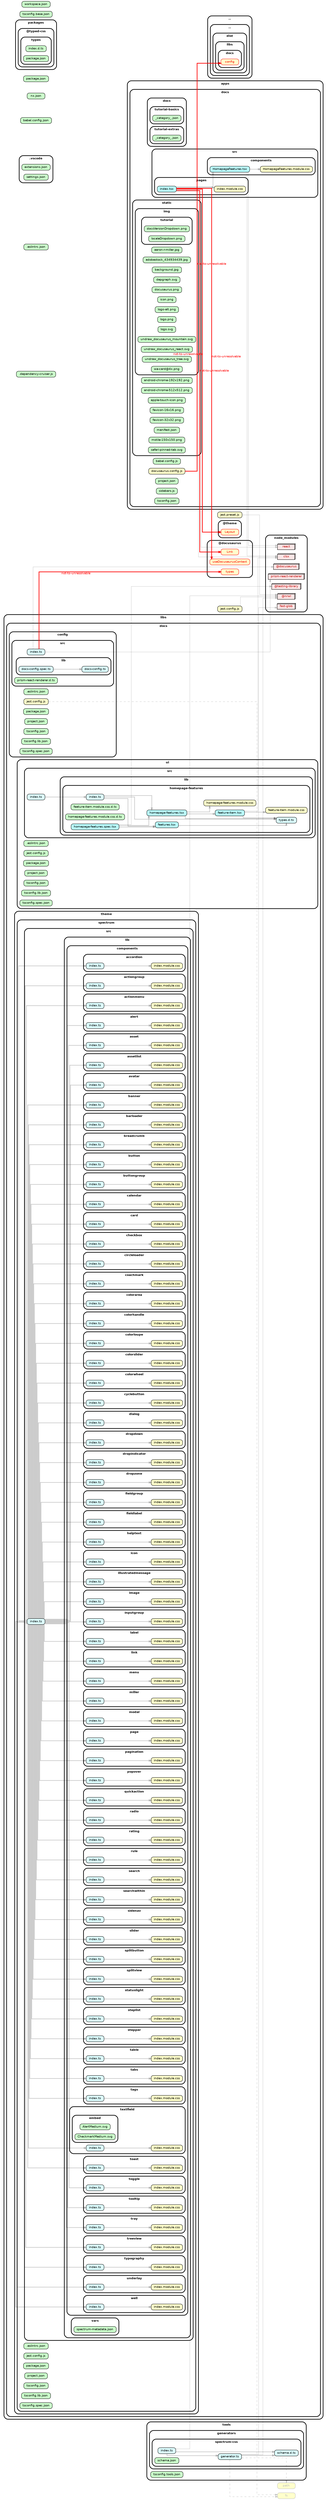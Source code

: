 strict digraph "dependency-cruiser output"{
    ordering="out" rankdir="LR" splines="ortho" overlap="false" nodesep="0.16" ranksep="0.18" fontname="Helvetica-bold" fontsize="9" style="rounded,bold,filled" fillcolor="#ffffff" compound="true"
    node [shape="box" style="rounded, filled" height="0.2" color="black" fillcolor="#ffffcc" fontcolor="black" fontname="Helvetica" fontsize="9"]
    edge [arrowhead="normal" arrowsize="0.6" penwidth="2.0" color="#00000033" fontname="Helvetica" fontsize="9"]

    subgraph "cluster_.." {label=".." subgraph "cluster_../.." {label=".." subgraph "cluster_../../dist" {label="dist" subgraph "cluster_../../dist/libs" {label="libs" subgraph "cluster_../../dist/libs/docs" {label="docs" "../../dist/libs/docs/config" [label=<config> tooltip="config" color="red" fontcolor="red"] } } } } }
    ".dependency-cruiser.js" [label=<.dependency-cruiser.js> tooltip=".dependency-cruiser.js" URL="https://github.com/drkstr101/watheia/blob/main/.dependency-cruiser.js" fillcolor="#ccffcc"]
    ".eslintrc.json" [label=<.eslintrc.json> tooltip=".eslintrc.json" URL="https://github.com/drkstr101/watheia/blob/main/.eslintrc.json" fillcolor="#ccffcc"]
    subgraph "cluster_.vscode" {label=".vscode" ".vscode/extensions.json" [label=<extensions.json> tooltip="extensions.json" URL="https://github.com/drkstr101/watheia/blob/main/.vscode/extensions.json" fillcolor="#ccffcc"] }
    subgraph "cluster_.vscode" {label=".vscode" ".vscode/settings.json" [label=<settings.json> tooltip="settings.json" URL="https://github.com/drkstr101/watheia/blob/main/.vscode/settings.json" fillcolor="#ccffcc"] }
    subgraph "cluster_@docusaurus" {label="@docusaurus" "@docusaurus/Link" [label=<Link> tooltip="Link" color="red" fontcolor="red"] }
    subgraph "cluster_@docusaurus" {label="@docusaurus" "@docusaurus/types" [label=<types> tooltip="types" color="red" fontcolor="red"] }
    subgraph "cluster_@docusaurus" {label="@docusaurus" "@docusaurus/useDocusaurusContext" [label=<useDocusaurusContext> tooltip="useDocusaurusContext" color="red" fontcolor="red"] }
    subgraph "cluster_@theme" {label="@theme" "@theme/Layout" [label=<Layout> tooltip="Layout" color="red" fontcolor="red"] }
    subgraph "cluster_apps" {label="apps" subgraph "cluster_apps/docs" {label="docs" "apps/docs/babel.config.js" [label=<babel.config.js> tooltip="babel.config.js" URL="https://github.com/drkstr101/watheia/blob/main/apps/docs/babel.config.js" fillcolor="#ccffcc"] } }
    subgraph "cluster_apps" {label="apps" subgraph "cluster_apps/docs" {label="docs" subgraph "cluster_apps/docs/docs" {label="docs" subgraph "cluster_apps/docs/docs/tutorial-basics" {label="tutorial-basics" "apps/docs/docs/tutorial-basics/_category_.json" [label=<_category_.json> tooltip="_category_.json" URL="https://github.com/drkstr101/watheia/blob/main/apps/docs/docs/tutorial-basics/_category_.json" fillcolor="#ccffcc"] } } } }
    subgraph "cluster_apps" {label="apps" subgraph "cluster_apps/docs" {label="docs" subgraph "cluster_apps/docs/docs" {label="docs" subgraph "cluster_apps/docs/docs/tutorial-extras" {label="tutorial-extras" "apps/docs/docs/tutorial-extras/_category_.json" [label=<_category_.json> tooltip="_category_.json" URL="https://github.com/drkstr101/watheia/blob/main/apps/docs/docs/tutorial-extras/_category_.json" fillcolor="#ccffcc"] } } } }
    subgraph "cluster_apps" {label="apps" subgraph "cluster_apps/docs" {label="docs" "apps/docs/docusaurus.config.js" [label=<docusaurus.config.js> tooltip="docusaurus.config.js" URL="https://github.com/drkstr101/watheia/blob/main/apps/docs/docusaurus.config.js" ] } }
    "apps/docs/docusaurus.config.js" -> "../../dist/libs/docs/config" [xlabel="not-to-unresolvable" tooltip="not-to-unresolvable" fontcolor="red" color="red"]
    subgraph "cluster_apps" {label="apps" subgraph "cluster_apps/docs" {label="docs" "apps/docs/project.json" [label=<project.json> tooltip="project.json" URL="https://github.com/drkstr101/watheia/blob/main/apps/docs/project.json" fillcolor="#ccffcc"] } }
    subgraph "cluster_apps" {label="apps" subgraph "cluster_apps/docs" {label="docs" "apps/docs/sidebars.js" [label=<sidebars.js> tooltip="sidebars.js" URL="https://github.com/drkstr101/watheia/blob/main/apps/docs/sidebars.js" fillcolor="#ccffcc"] } }
    subgraph "cluster_apps" {label="apps" subgraph "cluster_apps/docs" {label="docs" subgraph "cluster_apps/docs/src" {label="src" subgraph "cluster_apps/docs/src/components" {label="components" "apps/docs/src/components/HomepageFeatures.module.css" [label=<HomepageFeatures.module.css> tooltip="HomepageFeatures.module.css" URL="https://github.com/drkstr101/watheia/blob/main/apps/docs/src/components/HomepageFeatures.module.css" ] } } } }
    subgraph "cluster_apps" {label="apps" subgraph "cluster_apps/docs" {label="docs" subgraph "cluster_apps/docs/src" {label="src" subgraph "cluster_apps/docs/src/components" {label="components" "apps/docs/src/components/HomepageFeatures.tsx" [label=<HomepageFeatures.tsx> tooltip="HomepageFeatures.tsx" URL="https://github.com/drkstr101/watheia/blob/main/apps/docs/src/components/HomepageFeatures.tsx" fillcolor="#bbfeff"] } } } }
    "apps/docs/src/components/HomepageFeatures.tsx" -> "apps/docs/src/components/HomepageFeatures.module.css"
    "apps/docs/src/components/HomepageFeatures.tsx" -> "node_modules/clsx" [penwidth="1.0"]
    "apps/docs/src/components/HomepageFeatures.tsx" -> "node_modules/react" [penwidth="1.0"]
    subgraph "cluster_apps" {label="apps" subgraph "cluster_apps/docs" {label="docs" subgraph "cluster_apps/docs/src" {label="src" subgraph "cluster_apps/docs/src/pages" {label="pages" "apps/docs/src/pages/index.module.css" [label=<index.module.css> tooltip="index.module.css" URL="https://github.com/drkstr101/watheia/blob/main/apps/docs/src/pages/index.module.css" ] } } } }
    subgraph "cluster_apps" {label="apps" subgraph "cluster_apps/docs" {label="docs" subgraph "cluster_apps/docs/src" {label="src" subgraph "cluster_apps/docs/src/pages" {label="pages" "apps/docs/src/pages/index.tsx" [label=<index.tsx> tooltip="index.tsx" URL="https://github.com/drkstr101/watheia/blob/main/apps/docs/src/pages/index.tsx" fillcolor="#bbfeff"] } } } }
    "apps/docs/src/pages/index.tsx" -> "apps/docs/src/components/HomepageFeatures.tsx"
    "apps/docs/src/pages/index.tsx" -> "apps/docs/src/pages/index.module.css"
    "apps/docs/src/pages/index.tsx" -> "@docusaurus/Link" [xlabel="not-to-unresolvable" tooltip="not-to-unresolvable" fontcolor="red" color="red"]
    "apps/docs/src/pages/index.tsx" -> "@docusaurus/useDocusaurusContext" [xlabel="not-to-unresolvable" tooltip="not-to-unresolvable" fontcolor="red" color="red"]
    "apps/docs/src/pages/index.tsx" -> "@theme/Layout" [xlabel="not-to-unresolvable" tooltip="not-to-unresolvable" fontcolor="red" color="red"]
    "apps/docs/src/pages/index.tsx" -> "node_modules/clsx" [penwidth="1.0"]
    "apps/docs/src/pages/index.tsx" -> "node_modules/react" [penwidth="1.0"]
    subgraph "cluster_apps" {label="apps" subgraph "cluster_apps/docs" {label="docs" subgraph "cluster_apps/docs/static" {label="static" "apps/docs/static/android-chrome-192x192.png" [label=<android-chrome-192x192.png> tooltip="android-chrome-192x192.png" URL="https://github.com/drkstr101/watheia/blob/main/apps/docs/static/android-chrome-192x192.png" fillcolor="#ccffcc"] } } }
    subgraph "cluster_apps" {label="apps" subgraph "cluster_apps/docs" {label="docs" subgraph "cluster_apps/docs/static" {label="static" "apps/docs/static/android-chrome-512x512.png" [label=<android-chrome-512x512.png> tooltip="android-chrome-512x512.png" URL="https://github.com/drkstr101/watheia/blob/main/apps/docs/static/android-chrome-512x512.png" fillcolor="#ccffcc"] } } }
    subgraph "cluster_apps" {label="apps" subgraph "cluster_apps/docs" {label="docs" subgraph "cluster_apps/docs/static" {label="static" "apps/docs/static/apple-touch-icon.png" [label=<apple-touch-icon.png> tooltip="apple-touch-icon.png" URL="https://github.com/drkstr101/watheia/blob/main/apps/docs/static/apple-touch-icon.png" fillcolor="#ccffcc"] } } }
    subgraph "cluster_apps" {label="apps" subgraph "cluster_apps/docs" {label="docs" subgraph "cluster_apps/docs/static" {label="static" "apps/docs/static/favicon-16x16.png" [label=<favicon-16x16.png> tooltip="favicon-16x16.png" URL="https://github.com/drkstr101/watheia/blob/main/apps/docs/static/favicon-16x16.png" fillcolor="#ccffcc"] } } }
    subgraph "cluster_apps" {label="apps" subgraph "cluster_apps/docs" {label="docs" subgraph "cluster_apps/docs/static" {label="static" "apps/docs/static/favicon-32x32.png" [label=<favicon-32x32.png> tooltip="favicon-32x32.png" URL="https://github.com/drkstr101/watheia/blob/main/apps/docs/static/favicon-32x32.png" fillcolor="#ccffcc"] } } }
    subgraph "cluster_apps" {label="apps" subgraph "cluster_apps/docs" {label="docs" subgraph "cluster_apps/docs/static" {label="static" subgraph "cluster_apps/docs/static/img" {label="img" "apps/docs/static/img/aaron-r-miller.jpg" [label=<aaron-r-miller.jpg> tooltip="aaron-r-miller.jpg" URL="https://github.com/drkstr101/watheia/blob/main/apps/docs/static/img/aaron-r-miller.jpg" fillcolor="#ccffcc"] } } } }
    subgraph "cluster_apps" {label="apps" subgraph "cluster_apps/docs" {label="docs" subgraph "cluster_apps/docs/static" {label="static" subgraph "cluster_apps/docs/static/img" {label="img" "apps/docs/static/img/adobestock_434934439.jpg" [label=<adobestock_434934439.jpg> tooltip="adobestock_434934439.jpg" URL="https://github.com/drkstr101/watheia/blob/main/apps/docs/static/img/adobestock_434934439.jpg" fillcolor="#ccffcc"] } } } }
    subgraph "cluster_apps" {label="apps" subgraph "cluster_apps/docs" {label="docs" subgraph "cluster_apps/docs/static" {label="static" subgraph "cluster_apps/docs/static/img" {label="img" "apps/docs/static/img/background.jpg" [label=<background.jpg> tooltip="background.jpg" URL="https://github.com/drkstr101/watheia/blob/main/apps/docs/static/img/background.jpg" fillcolor="#ccffcc"] } } } }
    subgraph "cluster_apps" {label="apps" subgraph "cluster_apps/docs" {label="docs" subgraph "cluster_apps/docs/static" {label="static" subgraph "cluster_apps/docs/static/img" {label="img" "apps/docs/static/img/depgraph.svg" [label=<depgraph.svg> tooltip="depgraph.svg" URL="https://github.com/drkstr101/watheia/blob/main/apps/docs/static/img/depgraph.svg" fillcolor="#ccffcc"] } } } }
    subgraph "cluster_apps" {label="apps" subgraph "cluster_apps/docs" {label="docs" subgraph "cluster_apps/docs/static" {label="static" subgraph "cluster_apps/docs/static/img" {label="img" "apps/docs/static/img/docusaurus.png" [label=<docusaurus.png> tooltip="docusaurus.png" URL="https://github.com/drkstr101/watheia/blob/main/apps/docs/static/img/docusaurus.png" fillcolor="#ccffcc"] } } } }
    subgraph "cluster_apps" {label="apps" subgraph "cluster_apps/docs" {label="docs" subgraph "cluster_apps/docs/static" {label="static" subgraph "cluster_apps/docs/static/img" {label="img" "apps/docs/static/img/icon.png" [label=<icon.png> tooltip="icon.png" URL="https://github.com/drkstr101/watheia/blob/main/apps/docs/static/img/icon.png" fillcolor="#ccffcc"] } } } }
    subgraph "cluster_apps" {label="apps" subgraph "cluster_apps/docs" {label="docs" subgraph "cluster_apps/docs/static" {label="static" subgraph "cluster_apps/docs/static/img" {label="img" "apps/docs/static/img/logo-alt.png" [label=<logo-alt.png> tooltip="logo-alt.png" URL="https://github.com/drkstr101/watheia/blob/main/apps/docs/static/img/logo-alt.png" fillcolor="#ccffcc"] } } } }
    subgraph "cluster_apps" {label="apps" subgraph "cluster_apps/docs" {label="docs" subgraph "cluster_apps/docs/static" {label="static" subgraph "cluster_apps/docs/static/img" {label="img" "apps/docs/static/img/logo.png" [label=<logo.png> tooltip="logo.png" URL="https://github.com/drkstr101/watheia/blob/main/apps/docs/static/img/logo.png" fillcolor="#ccffcc"] } } } }
    subgraph "cluster_apps" {label="apps" subgraph "cluster_apps/docs" {label="docs" subgraph "cluster_apps/docs/static" {label="static" subgraph "cluster_apps/docs/static/img" {label="img" "apps/docs/static/img/logo.svg" [label=<logo.svg> tooltip="logo.svg" URL="https://github.com/drkstr101/watheia/blob/main/apps/docs/static/img/logo.svg" fillcolor="#ccffcc"] } } } }
    subgraph "cluster_apps" {label="apps" subgraph "cluster_apps/docs" {label="docs" subgraph "cluster_apps/docs/static" {label="static" subgraph "cluster_apps/docs/static/img" {label="img" subgraph "cluster_apps/docs/static/img/tutorial" {label="tutorial" "apps/docs/static/img/tutorial/docsVersionDropdown.png" [label=<docsVersionDropdown.png> tooltip="docsVersionDropdown.png" URL="https://github.com/drkstr101/watheia/blob/main/apps/docs/static/img/tutorial/docsVersionDropdown.png" fillcolor="#ccffcc"] } } } } }
    subgraph "cluster_apps" {label="apps" subgraph "cluster_apps/docs" {label="docs" subgraph "cluster_apps/docs/static" {label="static" subgraph "cluster_apps/docs/static/img" {label="img" subgraph "cluster_apps/docs/static/img/tutorial" {label="tutorial" "apps/docs/static/img/tutorial/localeDropdown.png" [label=<localeDropdown.png> tooltip="localeDropdown.png" URL="https://github.com/drkstr101/watheia/blob/main/apps/docs/static/img/tutorial/localeDropdown.png" fillcolor="#ccffcc"] } } } } }
    subgraph "cluster_apps" {label="apps" subgraph "cluster_apps/docs" {label="docs" subgraph "cluster_apps/docs/static" {label="static" subgraph "cluster_apps/docs/static/img" {label="img" "apps/docs/static/img/undraw_docusaurus_mountain.svg" [label=<undraw_docusaurus_mountain.svg> tooltip="undraw_docusaurus_mountain.svg" URL="https://github.com/drkstr101/watheia/blob/main/apps/docs/static/img/undraw_docusaurus_mountain.svg" fillcolor="#ccffcc"] } } } }
    subgraph "cluster_apps" {label="apps" subgraph "cluster_apps/docs" {label="docs" subgraph "cluster_apps/docs/static" {label="static" subgraph "cluster_apps/docs/static/img" {label="img" "apps/docs/static/img/undraw_docusaurus_react.svg" [label=<undraw_docusaurus_react.svg> tooltip="undraw_docusaurus_react.svg" URL="https://github.com/drkstr101/watheia/blob/main/apps/docs/static/img/undraw_docusaurus_react.svg" fillcolor="#ccffcc"] } } } }
    subgraph "cluster_apps" {label="apps" subgraph "cluster_apps/docs" {label="docs" subgraph "cluster_apps/docs/static" {label="static" subgraph "cluster_apps/docs/static/img" {label="img" "apps/docs/static/img/undraw_docusaurus_tree.svg" [label=<undraw_docusaurus_tree.svg> tooltip="undraw_docusaurus_tree.svg" URL="https://github.com/drkstr101/watheia/blob/main/apps/docs/static/img/undraw_docusaurus_tree.svg" fillcolor="#ccffcc"] } } } }
    subgraph "cluster_apps" {label="apps" subgraph "cluster_apps/docs" {label="docs" subgraph "cluster_apps/docs/static" {label="static" subgraph "cluster_apps/docs/static/img" {label="img" "apps/docs/static/img/wa-card@4x.png" [label=<wa-card@4x.png> tooltip="wa-card@4x.png" URL="https://github.com/drkstr101/watheia/blob/main/apps/docs/static/img/wa-card@4x.png" fillcolor="#ccffcc"] } } } }
    subgraph "cluster_apps" {label="apps" subgraph "cluster_apps/docs" {label="docs" subgraph "cluster_apps/docs/static" {label="static" "apps/docs/static/manifest.json" [label=<manifest.json> tooltip="manifest.json" URL="https://github.com/drkstr101/watheia/blob/main/apps/docs/static/manifest.json" fillcolor="#ccffcc"] } } }
    subgraph "cluster_apps" {label="apps" subgraph "cluster_apps/docs" {label="docs" subgraph "cluster_apps/docs/static" {label="static" "apps/docs/static/mstile-150x150.png" [label=<mstile-150x150.png> tooltip="mstile-150x150.png" URL="https://github.com/drkstr101/watheia/blob/main/apps/docs/static/mstile-150x150.png" fillcolor="#ccffcc"] } } }
    subgraph "cluster_apps" {label="apps" subgraph "cluster_apps/docs" {label="docs" subgraph "cluster_apps/docs/static" {label="static" "apps/docs/static/safari-pinned-tab.svg" [label=<safari-pinned-tab.svg> tooltip="safari-pinned-tab.svg" URL="https://github.com/drkstr101/watheia/blob/main/apps/docs/static/safari-pinned-tab.svg" fillcolor="#ccffcc"] } } }
    subgraph "cluster_apps" {label="apps" subgraph "cluster_apps/docs" {label="docs" "apps/docs/tsconfig.json" [label=<tsconfig.json> tooltip="tsconfig.json" URL="https://github.com/drkstr101/watheia/blob/main/apps/docs/tsconfig.json" fillcolor="#ccffcc"] } }
    "babel.config.json" [label=<babel.config.json> tooltip="babel.config.json" URL="https://github.com/drkstr101/watheia/blob/main/babel.config.json" fillcolor="#ccffcc"]
    "fs" [label=<fs> tooltip="fs" color="grey" fontcolor="grey"]
    "jest.config.js" [label=<jest.config.js> tooltip="jest.config.js" URL="https://github.com/drkstr101/watheia/blob/main/jest.config.js" ]
    "jest.config.js" -> "node_modules/@nrwl" [penwidth="1.0"]
    "jest.preset.js" [label=<jest.preset.js> tooltip="jest.preset.js" URL="https://github.com/drkstr101/watheia/blob/main/jest.preset.js" ]
    "jest.preset.js" -> "node_modules/@nrwl" [penwidth="1.0"]
    subgraph "cluster_libs" {label="libs" subgraph "cluster_libs/docs" {label="docs" subgraph "cluster_libs/docs/config" {label="config" "libs/docs/config/.eslintrc.json" [label=<.eslintrc.json> tooltip=".eslintrc.json" URL="https://github.com/drkstr101/watheia/blob/main/libs/docs/config/.eslintrc.json" fillcolor="#ccffcc"] } } }
    subgraph "cluster_libs" {label="libs" subgraph "cluster_libs/docs" {label="docs" subgraph "cluster_libs/docs/config" {label="config" "libs/docs/config/jest.config.js" [label=<jest.config.js> tooltip="jest.config.js" URL="https://github.com/drkstr101/watheia/blob/main/libs/docs/config/jest.config.js" ] } } }
    "libs/docs/config/jest.config.js" -> "fs" [style="dashed" penwidth="1.0"]
    subgraph "cluster_libs" {label="libs" subgraph "cluster_libs/docs" {label="docs" subgraph "cluster_libs/docs/config" {label="config" "libs/docs/config/package.json" [label=<package.json> tooltip="package.json" URL="https://github.com/drkstr101/watheia/blob/main/libs/docs/config/package.json" fillcolor="#ccffcc"] } } }
    subgraph "cluster_libs" {label="libs" subgraph "cluster_libs/docs" {label="docs" subgraph "cluster_libs/docs/config" {label="config" "libs/docs/config/project.json" [label=<project.json> tooltip="project.json" URL="https://github.com/drkstr101/watheia/blob/main/libs/docs/config/project.json" fillcolor="#ccffcc"] } } }
    subgraph "cluster_libs" {label="libs" subgraph "cluster_libs/docs" {label="docs" subgraph "cluster_libs/docs/config" {label="config" subgraph "cluster_libs/docs/config/src" {label="src" "libs/docs/config/src/index.ts" [label=<index.ts> tooltip="index.ts" URL="https://github.com/drkstr101/watheia/blob/main/libs/docs/config/src/index.ts" fillcolor="#ddfeff"] } } } }
    "libs/docs/config/src/index.ts" -> "node_modules/@docusaurus" [penwidth="1.0"]
    "libs/docs/config/src/index.ts" -> "@docusaurus/types" [xlabel="not-to-unresolvable" tooltip="not-to-unresolvable" fontcolor="red" color="red"]
    "libs/docs/config/src/index.ts" -> "node_modules/prism-react-renderer" [penwidth="1.0"]
    subgraph "cluster_libs" {label="libs" subgraph "cluster_libs/docs" {label="docs" subgraph "cluster_libs/docs/config" {label="config" subgraph "cluster_libs/docs/config/src" {label="src" subgraph "cluster_libs/docs/config/src/lib" {label="lib" "libs/docs/config/src/lib/docs-config.spec.ts" [label=<docs-config.spec.ts> tooltip="docs-config.spec.ts" URL="https://github.com/drkstr101/watheia/blob/main/libs/docs/config/src/lib/docs-config.spec.ts" fillcolor="#ddfeff"] } } } } }
    "libs/docs/config/src/lib/docs-config.spec.ts" -> "libs/docs/config/src/lib/docs-config.ts"
    subgraph "cluster_libs" {label="libs" subgraph "cluster_libs/docs" {label="docs" subgraph "cluster_libs/docs/config" {label="config" subgraph "cluster_libs/docs/config/src" {label="src" subgraph "cluster_libs/docs/config/src/lib" {label="lib" "libs/docs/config/src/lib/docs-config.ts" [label=<docs-config.ts> tooltip="docs-config.ts" URL="https://github.com/drkstr101/watheia/blob/main/libs/docs/config/src/lib/docs-config.ts" fillcolor="#ddfeff"] } } } } }
    subgraph "cluster_libs" {label="libs" subgraph "cluster_libs/docs" {label="docs" subgraph "cluster_libs/docs/config" {label="config" subgraph "cluster_libs/docs/config/src" {label="src" "libs/docs/config/src/prism-react-renderer.d.ts" [label=<prism-react-renderer.d.ts> tooltip="prism-react-renderer.d.ts" URL="https://github.com/drkstr101/watheia/blob/main/libs/docs/config/src/prism-react-renderer.d.ts" fillcolor="#ccffcc"] } } } }
    subgraph "cluster_libs" {label="libs" subgraph "cluster_libs/docs" {label="docs" subgraph "cluster_libs/docs/config" {label="config" "libs/docs/config/tsconfig.json" [label=<tsconfig.json> tooltip="tsconfig.json" URL="https://github.com/drkstr101/watheia/blob/main/libs/docs/config/tsconfig.json" fillcolor="#ccffcc"] } } }
    subgraph "cluster_libs" {label="libs" subgraph "cluster_libs/docs" {label="docs" subgraph "cluster_libs/docs/config" {label="config" "libs/docs/config/tsconfig.lib.json" [label=<tsconfig.lib.json> tooltip="tsconfig.lib.json" URL="https://github.com/drkstr101/watheia/blob/main/libs/docs/config/tsconfig.lib.json" fillcolor="#ccffcc"] } } }
    subgraph "cluster_libs" {label="libs" subgraph "cluster_libs/docs" {label="docs" subgraph "cluster_libs/docs/config" {label="config" "libs/docs/config/tsconfig.spec.json" [label=<tsconfig.spec.json> tooltip="tsconfig.spec.json" URL="https://github.com/drkstr101/watheia/blob/main/libs/docs/config/tsconfig.spec.json" fillcolor="#ccffcc"] } } }
    subgraph "cluster_libs" {label="libs" subgraph "cluster_libs/docs" {label="docs" subgraph "cluster_libs/docs/theme" {label="theme" subgraph "cluster_libs/docs/theme/spectrum" {label="spectrum" "libs/docs/theme/spectrum/.eslintrc.json" [label=<.eslintrc.json> tooltip=".eslintrc.json" URL="https://github.com/drkstr101/watheia/blob/main/libs/docs/theme/spectrum/.eslintrc.json" fillcolor="#ccffcc"] } } } }
    subgraph "cluster_libs" {label="libs" subgraph "cluster_libs/docs" {label="docs" subgraph "cluster_libs/docs/theme" {label="theme" subgraph "cluster_libs/docs/theme/spectrum" {label="spectrum" "libs/docs/theme/spectrum/jest.config.js" [label=<jest.config.js> tooltip="jest.config.js" URL="https://github.com/drkstr101/watheia/blob/main/libs/docs/theme/spectrum/jest.config.js" fillcolor="#ccffcc"] } } } }
    subgraph "cluster_libs" {label="libs" subgraph "cluster_libs/docs" {label="docs" subgraph "cluster_libs/docs/theme" {label="theme" subgraph "cluster_libs/docs/theme/spectrum" {label="spectrum" "libs/docs/theme/spectrum/package.json" [label=<package.json> tooltip="package.json" URL="https://github.com/drkstr101/watheia/blob/main/libs/docs/theme/spectrum/package.json" fillcolor="#ccffcc"] } } } }
    subgraph "cluster_libs" {label="libs" subgraph "cluster_libs/docs" {label="docs" subgraph "cluster_libs/docs/theme" {label="theme" subgraph "cluster_libs/docs/theme/spectrum" {label="spectrum" "libs/docs/theme/spectrum/project.json" [label=<project.json> tooltip="project.json" URL="https://github.com/drkstr101/watheia/blob/main/libs/docs/theme/spectrum/project.json" fillcolor="#ccffcc"] } } } }
    subgraph "cluster_libs" {label="libs" subgraph "cluster_libs/docs" {label="docs" subgraph "cluster_libs/docs/theme" {label="theme" subgraph "cluster_libs/docs/theme/spectrum" {label="spectrum" subgraph "cluster_libs/docs/theme/spectrum/src" {label="src" "libs/docs/theme/spectrum/src/index.ts" [label=<index.ts> tooltip="index.ts" URL="https://github.com/drkstr101/watheia/blob/main/libs/docs/theme/spectrum/src/index.ts" fillcolor="#ddfeff"] } } } } }
    "libs/docs/theme/spectrum/src/index.ts" -> "libs/docs/theme/spectrum/src/lib/components/accordion/index.ts"
    "libs/docs/theme/spectrum/src/index.ts" -> "libs/docs/theme/spectrum/src/lib/components/actiongroup/index.ts"
    "libs/docs/theme/spectrum/src/index.ts" -> "libs/docs/theme/spectrum/src/lib/components/actionmenu/index.ts"
    "libs/docs/theme/spectrum/src/index.ts" -> "libs/docs/theme/spectrum/src/lib/components/alert/index.ts"
    "libs/docs/theme/spectrum/src/index.ts" -> "libs/docs/theme/spectrum/src/lib/components/asset/index.ts"
    "libs/docs/theme/spectrum/src/index.ts" -> "libs/docs/theme/spectrum/src/lib/components/assetlist/index.ts"
    "libs/docs/theme/spectrum/src/index.ts" -> "libs/docs/theme/spectrum/src/lib/components/avatar/index.ts"
    "libs/docs/theme/spectrum/src/index.ts" -> "libs/docs/theme/spectrum/src/lib/components/banner/index.ts"
    "libs/docs/theme/spectrum/src/index.ts" -> "libs/docs/theme/spectrum/src/lib/components/barloader/index.ts"
    "libs/docs/theme/spectrum/src/index.ts" -> "libs/docs/theme/spectrum/src/lib/components/breadcrumb/index.ts"
    "libs/docs/theme/spectrum/src/index.ts" -> "libs/docs/theme/spectrum/src/lib/components/button/index.ts"
    "libs/docs/theme/spectrum/src/index.ts" -> "libs/docs/theme/spectrum/src/lib/components/buttongroup/index.ts"
    "libs/docs/theme/spectrum/src/index.ts" -> "libs/docs/theme/spectrum/src/lib/components/calendar/index.ts"
    "libs/docs/theme/spectrum/src/index.ts" -> "libs/docs/theme/spectrum/src/lib/components/card/index.ts"
    "libs/docs/theme/spectrum/src/index.ts" -> "libs/docs/theme/spectrum/src/lib/components/checkbox/index.ts"
    "libs/docs/theme/spectrum/src/index.ts" -> "libs/docs/theme/spectrum/src/lib/components/circleloader/index.ts"
    "libs/docs/theme/spectrum/src/index.ts" -> "libs/docs/theme/spectrum/src/lib/components/coachmark/index.ts"
    "libs/docs/theme/spectrum/src/index.ts" -> "libs/docs/theme/spectrum/src/lib/components/colorarea/index.ts"
    "libs/docs/theme/spectrum/src/index.ts" -> "libs/docs/theme/spectrum/src/lib/components/colorhandle/index.ts"
    "libs/docs/theme/spectrum/src/index.ts" -> "libs/docs/theme/spectrum/src/lib/components/colorloupe/index.ts"
    "libs/docs/theme/spectrum/src/index.ts" -> "libs/docs/theme/spectrum/src/lib/components/colorslider/index.ts"
    "libs/docs/theme/spectrum/src/index.ts" -> "libs/docs/theme/spectrum/src/lib/components/colorwheel/index.ts"
    "libs/docs/theme/spectrum/src/index.ts" -> "libs/docs/theme/spectrum/src/lib/components/cyclebutton/index.ts"
    "libs/docs/theme/spectrum/src/index.ts" -> "libs/docs/theme/spectrum/src/lib/components/dialog/index.ts"
    "libs/docs/theme/spectrum/src/index.ts" -> "libs/docs/theme/spectrum/src/lib/components/dropdown/index.ts"
    "libs/docs/theme/spectrum/src/index.ts" -> "libs/docs/theme/spectrum/src/lib/components/dropindicator/index.ts"
    "libs/docs/theme/spectrum/src/index.ts" -> "libs/docs/theme/spectrum/src/lib/components/dropzone/index.ts"
    "libs/docs/theme/spectrum/src/index.ts" -> "libs/docs/theme/spectrum/src/lib/components/fieldgroup/index.ts"
    "libs/docs/theme/spectrum/src/index.ts" -> "libs/docs/theme/spectrum/src/lib/components/fieldlabel/index.ts"
    "libs/docs/theme/spectrum/src/index.ts" -> "libs/docs/theme/spectrum/src/lib/components/helptext/index.ts"
    "libs/docs/theme/spectrum/src/index.ts" -> "libs/docs/theme/spectrum/src/lib/components/icon/index.ts"
    "libs/docs/theme/spectrum/src/index.ts" -> "libs/docs/theme/spectrum/src/lib/components/illustratedmessage/index.ts"
    "libs/docs/theme/spectrum/src/index.ts" -> "libs/docs/theme/spectrum/src/lib/components/image/index.ts"
    "libs/docs/theme/spectrum/src/index.ts" -> "libs/docs/theme/spectrum/src/lib/components/inputgroup/index.ts"
    "libs/docs/theme/spectrum/src/index.ts" -> "libs/docs/theme/spectrum/src/lib/components/label/index.ts"
    "libs/docs/theme/spectrum/src/index.ts" -> "libs/docs/theme/spectrum/src/lib/components/link/index.ts"
    "libs/docs/theme/spectrum/src/index.ts" -> "libs/docs/theme/spectrum/src/lib/components/menu/index.ts"
    "libs/docs/theme/spectrum/src/index.ts" -> "libs/docs/theme/spectrum/src/lib/components/miller/index.ts"
    "libs/docs/theme/spectrum/src/index.ts" -> "libs/docs/theme/spectrum/src/lib/components/modal/index.ts"
    "libs/docs/theme/spectrum/src/index.ts" -> "libs/docs/theme/spectrum/src/lib/components/page/index.ts"
    "libs/docs/theme/spectrum/src/index.ts" -> "libs/docs/theme/spectrum/src/lib/components/pagination/index.ts"
    "libs/docs/theme/spectrum/src/index.ts" -> "libs/docs/theme/spectrum/src/lib/components/popover/index.ts"
    "libs/docs/theme/spectrum/src/index.ts" -> "libs/docs/theme/spectrum/src/lib/components/quickaction/index.ts"
    "libs/docs/theme/spectrum/src/index.ts" -> "libs/docs/theme/spectrum/src/lib/components/radio/index.ts"
    "libs/docs/theme/spectrum/src/index.ts" -> "libs/docs/theme/spectrum/src/lib/components/rating/index.ts"
    "libs/docs/theme/spectrum/src/index.ts" -> "libs/docs/theme/spectrum/src/lib/components/rule/index.ts"
    "libs/docs/theme/spectrum/src/index.ts" -> "libs/docs/theme/spectrum/src/lib/components/search/index.ts"
    "libs/docs/theme/spectrum/src/index.ts" -> "libs/docs/theme/spectrum/src/lib/components/searchwithin/index.ts"
    "libs/docs/theme/spectrum/src/index.ts" -> "libs/docs/theme/spectrum/src/lib/components/sidenav/index.ts"
    "libs/docs/theme/spectrum/src/index.ts" -> "libs/docs/theme/spectrum/src/lib/components/slider/index.ts"
    "libs/docs/theme/spectrum/src/index.ts" -> "libs/docs/theme/spectrum/src/lib/components/splitbutton/index.ts"
    "libs/docs/theme/spectrum/src/index.ts" -> "libs/docs/theme/spectrum/src/lib/components/splitview/index.ts"
    "libs/docs/theme/spectrum/src/index.ts" -> "libs/docs/theme/spectrum/src/lib/components/statuslight/index.ts"
    "libs/docs/theme/spectrum/src/index.ts" -> "libs/docs/theme/spectrum/src/lib/components/steplist/index.ts"
    "libs/docs/theme/spectrum/src/index.ts" -> "libs/docs/theme/spectrum/src/lib/components/stepper/index.ts"
    "libs/docs/theme/spectrum/src/index.ts" -> "libs/docs/theme/spectrum/src/lib/components/table/index.ts"
    "libs/docs/theme/spectrum/src/index.ts" -> "libs/docs/theme/spectrum/src/lib/components/tabs/index.ts"
    "libs/docs/theme/spectrum/src/index.ts" -> "libs/docs/theme/spectrum/src/lib/components/tags/index.ts"
    "libs/docs/theme/spectrum/src/index.ts" -> "libs/docs/theme/spectrum/src/lib/components/textfield/index.ts"
    "libs/docs/theme/spectrum/src/index.ts" -> "libs/docs/theme/spectrum/src/lib/components/toast/index.ts"
    "libs/docs/theme/spectrum/src/index.ts" -> "libs/docs/theme/spectrum/src/lib/components/toggle/index.ts"
    "libs/docs/theme/spectrum/src/index.ts" -> "libs/docs/theme/spectrum/src/lib/components/tooltip/index.ts"
    "libs/docs/theme/spectrum/src/index.ts" -> "libs/docs/theme/spectrum/src/lib/components/tray/index.ts"
    "libs/docs/theme/spectrum/src/index.ts" -> "libs/docs/theme/spectrum/src/lib/components/treeview/index.ts"
    "libs/docs/theme/spectrum/src/index.ts" -> "libs/docs/theme/spectrum/src/lib/components/typography/index.ts"
    "libs/docs/theme/spectrum/src/index.ts" -> "libs/docs/theme/spectrum/src/lib/components/underlay/index.ts"
    "libs/docs/theme/spectrum/src/index.ts" -> "libs/docs/theme/spectrum/src/lib/components/well/index.ts"
    subgraph "cluster_libs" {label="libs" subgraph "cluster_libs/docs" {label="docs" subgraph "cluster_libs/docs/theme" {label="theme" subgraph "cluster_libs/docs/theme/spectrum" {label="spectrum" subgraph "cluster_libs/docs/theme/spectrum/src" {label="src" subgraph "cluster_libs/docs/theme/spectrum/src/lib" {label="lib" subgraph "cluster_libs/docs/theme/spectrum/src/lib/components" {label="components" subgraph "cluster_libs/docs/theme/spectrum/src/lib/components/accordion" {label="accordion" "libs/docs/theme/spectrum/src/lib/components/accordion/index.module.css" [label=<index.module.css> tooltip="index.module.css" URL="https://github.com/drkstr101/watheia/blob/main/libs/docs/theme/spectrum/src/lib/components/accordion/index.module.css" ] } } } } } } } }
    subgraph "cluster_libs" {label="libs" subgraph "cluster_libs/docs" {label="docs" subgraph "cluster_libs/docs/theme" {label="theme" subgraph "cluster_libs/docs/theme/spectrum" {label="spectrum" subgraph "cluster_libs/docs/theme/spectrum/src" {label="src" subgraph "cluster_libs/docs/theme/spectrum/src/lib" {label="lib" subgraph "cluster_libs/docs/theme/spectrum/src/lib/components" {label="components" subgraph "cluster_libs/docs/theme/spectrum/src/lib/components/accordion" {label="accordion" "libs/docs/theme/spectrum/src/lib/components/accordion/index.ts" [label=<index.ts> tooltip="index.ts" URL="https://github.com/drkstr101/watheia/blob/main/libs/docs/theme/spectrum/src/lib/components/accordion/index.ts" fillcolor="#ddfeff"] } } } } } } } }
    "libs/docs/theme/spectrum/src/lib/components/accordion/index.ts" -> "libs/docs/theme/spectrum/src/lib/components/accordion/index.module.css"
    subgraph "cluster_libs" {label="libs" subgraph "cluster_libs/docs" {label="docs" subgraph "cluster_libs/docs/theme" {label="theme" subgraph "cluster_libs/docs/theme/spectrum" {label="spectrum" subgraph "cluster_libs/docs/theme/spectrum/src" {label="src" subgraph "cluster_libs/docs/theme/spectrum/src/lib" {label="lib" subgraph "cluster_libs/docs/theme/spectrum/src/lib/components" {label="components" subgraph "cluster_libs/docs/theme/spectrum/src/lib/components/actiongroup" {label="actiongroup" "libs/docs/theme/spectrum/src/lib/components/actiongroup/index.module.css" [label=<index.module.css> tooltip="index.module.css" URL="https://github.com/drkstr101/watheia/blob/main/libs/docs/theme/spectrum/src/lib/components/actiongroup/index.module.css" ] } } } } } } } }
    subgraph "cluster_libs" {label="libs" subgraph "cluster_libs/docs" {label="docs" subgraph "cluster_libs/docs/theme" {label="theme" subgraph "cluster_libs/docs/theme/spectrum" {label="spectrum" subgraph "cluster_libs/docs/theme/spectrum/src" {label="src" subgraph "cluster_libs/docs/theme/spectrum/src/lib" {label="lib" subgraph "cluster_libs/docs/theme/spectrum/src/lib/components" {label="components" subgraph "cluster_libs/docs/theme/spectrum/src/lib/components/actiongroup" {label="actiongroup" "libs/docs/theme/spectrum/src/lib/components/actiongroup/index.ts" [label=<index.ts> tooltip="index.ts" URL="https://github.com/drkstr101/watheia/blob/main/libs/docs/theme/spectrum/src/lib/components/actiongroup/index.ts" fillcolor="#ddfeff"] } } } } } } } }
    "libs/docs/theme/spectrum/src/lib/components/actiongroup/index.ts" -> "libs/docs/theme/spectrum/src/lib/components/actiongroup/index.module.css"
    subgraph "cluster_libs" {label="libs" subgraph "cluster_libs/docs" {label="docs" subgraph "cluster_libs/docs/theme" {label="theme" subgraph "cluster_libs/docs/theme/spectrum" {label="spectrum" subgraph "cluster_libs/docs/theme/spectrum/src" {label="src" subgraph "cluster_libs/docs/theme/spectrum/src/lib" {label="lib" subgraph "cluster_libs/docs/theme/spectrum/src/lib/components" {label="components" subgraph "cluster_libs/docs/theme/spectrum/src/lib/components/actionmenu" {label="actionmenu" "libs/docs/theme/spectrum/src/lib/components/actionmenu/index.module.css" [label=<index.module.css> tooltip="index.module.css" URL="https://github.com/drkstr101/watheia/blob/main/libs/docs/theme/spectrum/src/lib/components/actionmenu/index.module.css" ] } } } } } } } }
    subgraph "cluster_libs" {label="libs" subgraph "cluster_libs/docs" {label="docs" subgraph "cluster_libs/docs/theme" {label="theme" subgraph "cluster_libs/docs/theme/spectrum" {label="spectrum" subgraph "cluster_libs/docs/theme/spectrum/src" {label="src" subgraph "cluster_libs/docs/theme/spectrum/src/lib" {label="lib" subgraph "cluster_libs/docs/theme/spectrum/src/lib/components" {label="components" subgraph "cluster_libs/docs/theme/spectrum/src/lib/components/actionmenu" {label="actionmenu" "libs/docs/theme/spectrum/src/lib/components/actionmenu/index.ts" [label=<index.ts> tooltip="index.ts" URL="https://github.com/drkstr101/watheia/blob/main/libs/docs/theme/spectrum/src/lib/components/actionmenu/index.ts" fillcolor="#ddfeff"] } } } } } } } }
    "libs/docs/theme/spectrum/src/lib/components/actionmenu/index.ts" -> "libs/docs/theme/spectrum/src/lib/components/actionmenu/index.module.css"
    subgraph "cluster_libs" {label="libs" subgraph "cluster_libs/docs" {label="docs" subgraph "cluster_libs/docs/theme" {label="theme" subgraph "cluster_libs/docs/theme/spectrum" {label="spectrum" subgraph "cluster_libs/docs/theme/spectrum/src" {label="src" subgraph "cluster_libs/docs/theme/spectrum/src/lib" {label="lib" subgraph "cluster_libs/docs/theme/spectrum/src/lib/components" {label="components" subgraph "cluster_libs/docs/theme/spectrum/src/lib/components/alert" {label="alert" "libs/docs/theme/spectrum/src/lib/components/alert/index.module.css" [label=<index.module.css> tooltip="index.module.css" URL="https://github.com/drkstr101/watheia/blob/main/libs/docs/theme/spectrum/src/lib/components/alert/index.module.css" ] } } } } } } } }
    subgraph "cluster_libs" {label="libs" subgraph "cluster_libs/docs" {label="docs" subgraph "cluster_libs/docs/theme" {label="theme" subgraph "cluster_libs/docs/theme/spectrum" {label="spectrum" subgraph "cluster_libs/docs/theme/spectrum/src" {label="src" subgraph "cluster_libs/docs/theme/spectrum/src/lib" {label="lib" subgraph "cluster_libs/docs/theme/spectrum/src/lib/components" {label="components" subgraph "cluster_libs/docs/theme/spectrum/src/lib/components/alert" {label="alert" "libs/docs/theme/spectrum/src/lib/components/alert/index.ts" [label=<index.ts> tooltip="index.ts" URL="https://github.com/drkstr101/watheia/blob/main/libs/docs/theme/spectrum/src/lib/components/alert/index.ts" fillcolor="#ddfeff"] } } } } } } } }
    "libs/docs/theme/spectrum/src/lib/components/alert/index.ts" -> "libs/docs/theme/spectrum/src/lib/components/alert/index.module.css"
    subgraph "cluster_libs" {label="libs" subgraph "cluster_libs/docs" {label="docs" subgraph "cluster_libs/docs/theme" {label="theme" subgraph "cluster_libs/docs/theme/spectrum" {label="spectrum" subgraph "cluster_libs/docs/theme/spectrum/src" {label="src" subgraph "cluster_libs/docs/theme/spectrum/src/lib" {label="lib" subgraph "cluster_libs/docs/theme/spectrum/src/lib/components" {label="components" subgraph "cluster_libs/docs/theme/spectrum/src/lib/components/asset" {label="asset" "libs/docs/theme/spectrum/src/lib/components/asset/index.module.css" [label=<index.module.css> tooltip="index.module.css" URL="https://github.com/drkstr101/watheia/blob/main/libs/docs/theme/spectrum/src/lib/components/asset/index.module.css" ] } } } } } } } }
    subgraph "cluster_libs" {label="libs" subgraph "cluster_libs/docs" {label="docs" subgraph "cluster_libs/docs/theme" {label="theme" subgraph "cluster_libs/docs/theme/spectrum" {label="spectrum" subgraph "cluster_libs/docs/theme/spectrum/src" {label="src" subgraph "cluster_libs/docs/theme/spectrum/src/lib" {label="lib" subgraph "cluster_libs/docs/theme/spectrum/src/lib/components" {label="components" subgraph "cluster_libs/docs/theme/spectrum/src/lib/components/asset" {label="asset" "libs/docs/theme/spectrum/src/lib/components/asset/index.ts" [label=<index.ts> tooltip="index.ts" URL="https://github.com/drkstr101/watheia/blob/main/libs/docs/theme/spectrum/src/lib/components/asset/index.ts" fillcolor="#ddfeff"] } } } } } } } }
    "libs/docs/theme/spectrum/src/lib/components/asset/index.ts" -> "libs/docs/theme/spectrum/src/lib/components/asset/index.module.css"
    subgraph "cluster_libs" {label="libs" subgraph "cluster_libs/docs" {label="docs" subgraph "cluster_libs/docs/theme" {label="theme" subgraph "cluster_libs/docs/theme/spectrum" {label="spectrum" subgraph "cluster_libs/docs/theme/spectrum/src" {label="src" subgraph "cluster_libs/docs/theme/spectrum/src/lib" {label="lib" subgraph "cluster_libs/docs/theme/spectrum/src/lib/components" {label="components" subgraph "cluster_libs/docs/theme/spectrum/src/lib/components/assetlist" {label="assetlist" "libs/docs/theme/spectrum/src/lib/components/assetlist/index.module.css" [label=<index.module.css> tooltip="index.module.css" URL="https://github.com/drkstr101/watheia/blob/main/libs/docs/theme/spectrum/src/lib/components/assetlist/index.module.css" ] } } } } } } } }
    subgraph "cluster_libs" {label="libs" subgraph "cluster_libs/docs" {label="docs" subgraph "cluster_libs/docs/theme" {label="theme" subgraph "cluster_libs/docs/theme/spectrum" {label="spectrum" subgraph "cluster_libs/docs/theme/spectrum/src" {label="src" subgraph "cluster_libs/docs/theme/spectrum/src/lib" {label="lib" subgraph "cluster_libs/docs/theme/spectrum/src/lib/components" {label="components" subgraph "cluster_libs/docs/theme/spectrum/src/lib/components/assetlist" {label="assetlist" "libs/docs/theme/spectrum/src/lib/components/assetlist/index.ts" [label=<index.ts> tooltip="index.ts" URL="https://github.com/drkstr101/watheia/blob/main/libs/docs/theme/spectrum/src/lib/components/assetlist/index.ts" fillcolor="#ddfeff"] } } } } } } } }
    "libs/docs/theme/spectrum/src/lib/components/assetlist/index.ts" -> "libs/docs/theme/spectrum/src/lib/components/assetlist/index.module.css"
    subgraph "cluster_libs" {label="libs" subgraph "cluster_libs/docs" {label="docs" subgraph "cluster_libs/docs/theme" {label="theme" subgraph "cluster_libs/docs/theme/spectrum" {label="spectrum" subgraph "cluster_libs/docs/theme/spectrum/src" {label="src" subgraph "cluster_libs/docs/theme/spectrum/src/lib" {label="lib" subgraph "cluster_libs/docs/theme/spectrum/src/lib/components" {label="components" subgraph "cluster_libs/docs/theme/spectrum/src/lib/components/avatar" {label="avatar" "libs/docs/theme/spectrum/src/lib/components/avatar/index.module.css" [label=<index.module.css> tooltip="index.module.css" URL="https://github.com/drkstr101/watheia/blob/main/libs/docs/theme/spectrum/src/lib/components/avatar/index.module.css" ] } } } } } } } }
    subgraph "cluster_libs" {label="libs" subgraph "cluster_libs/docs" {label="docs" subgraph "cluster_libs/docs/theme" {label="theme" subgraph "cluster_libs/docs/theme/spectrum" {label="spectrum" subgraph "cluster_libs/docs/theme/spectrum/src" {label="src" subgraph "cluster_libs/docs/theme/spectrum/src/lib" {label="lib" subgraph "cluster_libs/docs/theme/spectrum/src/lib/components" {label="components" subgraph "cluster_libs/docs/theme/spectrum/src/lib/components/avatar" {label="avatar" "libs/docs/theme/spectrum/src/lib/components/avatar/index.ts" [label=<index.ts> tooltip="index.ts" URL="https://github.com/drkstr101/watheia/blob/main/libs/docs/theme/spectrum/src/lib/components/avatar/index.ts" fillcolor="#ddfeff"] } } } } } } } }
    "libs/docs/theme/spectrum/src/lib/components/avatar/index.ts" -> "libs/docs/theme/spectrum/src/lib/components/avatar/index.module.css"
    subgraph "cluster_libs" {label="libs" subgraph "cluster_libs/docs" {label="docs" subgraph "cluster_libs/docs/theme" {label="theme" subgraph "cluster_libs/docs/theme/spectrum" {label="spectrum" subgraph "cluster_libs/docs/theme/spectrum/src" {label="src" subgraph "cluster_libs/docs/theme/spectrum/src/lib" {label="lib" subgraph "cluster_libs/docs/theme/spectrum/src/lib/components" {label="components" subgraph "cluster_libs/docs/theme/spectrum/src/lib/components/banner" {label="banner" "libs/docs/theme/spectrum/src/lib/components/banner/index.module.css" [label=<index.module.css> tooltip="index.module.css" URL="https://github.com/drkstr101/watheia/blob/main/libs/docs/theme/spectrum/src/lib/components/banner/index.module.css" ] } } } } } } } }
    subgraph "cluster_libs" {label="libs" subgraph "cluster_libs/docs" {label="docs" subgraph "cluster_libs/docs/theme" {label="theme" subgraph "cluster_libs/docs/theme/spectrum" {label="spectrum" subgraph "cluster_libs/docs/theme/spectrum/src" {label="src" subgraph "cluster_libs/docs/theme/spectrum/src/lib" {label="lib" subgraph "cluster_libs/docs/theme/spectrum/src/lib/components" {label="components" subgraph "cluster_libs/docs/theme/spectrum/src/lib/components/banner" {label="banner" "libs/docs/theme/spectrum/src/lib/components/banner/index.ts" [label=<index.ts> tooltip="index.ts" URL="https://github.com/drkstr101/watheia/blob/main/libs/docs/theme/spectrum/src/lib/components/banner/index.ts" fillcolor="#ddfeff"] } } } } } } } }
    "libs/docs/theme/spectrum/src/lib/components/banner/index.ts" -> "libs/docs/theme/spectrum/src/lib/components/banner/index.module.css"
    subgraph "cluster_libs" {label="libs" subgraph "cluster_libs/docs" {label="docs" subgraph "cluster_libs/docs/theme" {label="theme" subgraph "cluster_libs/docs/theme/spectrum" {label="spectrum" subgraph "cluster_libs/docs/theme/spectrum/src" {label="src" subgraph "cluster_libs/docs/theme/spectrum/src/lib" {label="lib" subgraph "cluster_libs/docs/theme/spectrum/src/lib/components" {label="components" subgraph "cluster_libs/docs/theme/spectrum/src/lib/components/barloader" {label="barloader" "libs/docs/theme/spectrum/src/lib/components/barloader/index.module.css" [label=<index.module.css> tooltip="index.module.css" URL="https://github.com/drkstr101/watheia/blob/main/libs/docs/theme/spectrum/src/lib/components/barloader/index.module.css" ] } } } } } } } }
    subgraph "cluster_libs" {label="libs" subgraph "cluster_libs/docs" {label="docs" subgraph "cluster_libs/docs/theme" {label="theme" subgraph "cluster_libs/docs/theme/spectrum" {label="spectrum" subgraph "cluster_libs/docs/theme/spectrum/src" {label="src" subgraph "cluster_libs/docs/theme/spectrum/src/lib" {label="lib" subgraph "cluster_libs/docs/theme/spectrum/src/lib/components" {label="components" subgraph "cluster_libs/docs/theme/spectrum/src/lib/components/barloader" {label="barloader" "libs/docs/theme/spectrum/src/lib/components/barloader/index.ts" [label=<index.ts> tooltip="index.ts" URL="https://github.com/drkstr101/watheia/blob/main/libs/docs/theme/spectrum/src/lib/components/barloader/index.ts" fillcolor="#ddfeff"] } } } } } } } }
    "libs/docs/theme/spectrum/src/lib/components/barloader/index.ts" -> "libs/docs/theme/spectrum/src/lib/components/barloader/index.module.css"
    subgraph "cluster_libs" {label="libs" subgraph "cluster_libs/docs" {label="docs" subgraph "cluster_libs/docs/theme" {label="theme" subgraph "cluster_libs/docs/theme/spectrum" {label="spectrum" subgraph "cluster_libs/docs/theme/spectrum/src" {label="src" subgraph "cluster_libs/docs/theme/spectrum/src/lib" {label="lib" subgraph "cluster_libs/docs/theme/spectrum/src/lib/components" {label="components" subgraph "cluster_libs/docs/theme/spectrum/src/lib/components/breadcrumb" {label="breadcrumb" "libs/docs/theme/spectrum/src/lib/components/breadcrumb/index.module.css" [label=<index.module.css> tooltip="index.module.css" URL="https://github.com/drkstr101/watheia/blob/main/libs/docs/theme/spectrum/src/lib/components/breadcrumb/index.module.css" ] } } } } } } } }
    subgraph "cluster_libs" {label="libs" subgraph "cluster_libs/docs" {label="docs" subgraph "cluster_libs/docs/theme" {label="theme" subgraph "cluster_libs/docs/theme/spectrum" {label="spectrum" subgraph "cluster_libs/docs/theme/spectrum/src" {label="src" subgraph "cluster_libs/docs/theme/spectrum/src/lib" {label="lib" subgraph "cluster_libs/docs/theme/spectrum/src/lib/components" {label="components" subgraph "cluster_libs/docs/theme/spectrum/src/lib/components/breadcrumb" {label="breadcrumb" "libs/docs/theme/spectrum/src/lib/components/breadcrumb/index.ts" [label=<index.ts> tooltip="index.ts" URL="https://github.com/drkstr101/watheia/blob/main/libs/docs/theme/spectrum/src/lib/components/breadcrumb/index.ts" fillcolor="#ddfeff"] } } } } } } } }
    "libs/docs/theme/spectrum/src/lib/components/breadcrumb/index.ts" -> "libs/docs/theme/spectrum/src/lib/components/breadcrumb/index.module.css"
    subgraph "cluster_libs" {label="libs" subgraph "cluster_libs/docs" {label="docs" subgraph "cluster_libs/docs/theme" {label="theme" subgraph "cluster_libs/docs/theme/spectrum" {label="spectrum" subgraph "cluster_libs/docs/theme/spectrum/src" {label="src" subgraph "cluster_libs/docs/theme/spectrum/src/lib" {label="lib" subgraph "cluster_libs/docs/theme/spectrum/src/lib/components" {label="components" subgraph "cluster_libs/docs/theme/spectrum/src/lib/components/button" {label="button" "libs/docs/theme/spectrum/src/lib/components/button/index.module.css" [label=<index.module.css> tooltip="index.module.css" URL="https://github.com/drkstr101/watheia/blob/main/libs/docs/theme/spectrum/src/lib/components/button/index.module.css" ] } } } } } } } }
    subgraph "cluster_libs" {label="libs" subgraph "cluster_libs/docs" {label="docs" subgraph "cluster_libs/docs/theme" {label="theme" subgraph "cluster_libs/docs/theme/spectrum" {label="spectrum" subgraph "cluster_libs/docs/theme/spectrum/src" {label="src" subgraph "cluster_libs/docs/theme/spectrum/src/lib" {label="lib" subgraph "cluster_libs/docs/theme/spectrum/src/lib/components" {label="components" subgraph "cluster_libs/docs/theme/spectrum/src/lib/components/button" {label="button" "libs/docs/theme/spectrum/src/lib/components/button/index.ts" [label=<index.ts> tooltip="index.ts" URL="https://github.com/drkstr101/watheia/blob/main/libs/docs/theme/spectrum/src/lib/components/button/index.ts" fillcolor="#ddfeff"] } } } } } } } }
    "libs/docs/theme/spectrum/src/lib/components/button/index.ts" -> "libs/docs/theme/spectrum/src/lib/components/button/index.module.css"
    subgraph "cluster_libs" {label="libs" subgraph "cluster_libs/docs" {label="docs" subgraph "cluster_libs/docs/theme" {label="theme" subgraph "cluster_libs/docs/theme/spectrum" {label="spectrum" subgraph "cluster_libs/docs/theme/spectrum/src" {label="src" subgraph "cluster_libs/docs/theme/spectrum/src/lib" {label="lib" subgraph "cluster_libs/docs/theme/spectrum/src/lib/components" {label="components" subgraph "cluster_libs/docs/theme/spectrum/src/lib/components/buttongroup" {label="buttongroup" "libs/docs/theme/spectrum/src/lib/components/buttongroup/index.module.css" [label=<index.module.css> tooltip="index.module.css" URL="https://github.com/drkstr101/watheia/blob/main/libs/docs/theme/spectrum/src/lib/components/buttongroup/index.module.css" ] } } } } } } } }
    subgraph "cluster_libs" {label="libs" subgraph "cluster_libs/docs" {label="docs" subgraph "cluster_libs/docs/theme" {label="theme" subgraph "cluster_libs/docs/theme/spectrum" {label="spectrum" subgraph "cluster_libs/docs/theme/spectrum/src" {label="src" subgraph "cluster_libs/docs/theme/spectrum/src/lib" {label="lib" subgraph "cluster_libs/docs/theme/spectrum/src/lib/components" {label="components" subgraph "cluster_libs/docs/theme/spectrum/src/lib/components/buttongroup" {label="buttongroup" "libs/docs/theme/spectrum/src/lib/components/buttongroup/index.ts" [label=<index.ts> tooltip="index.ts" URL="https://github.com/drkstr101/watheia/blob/main/libs/docs/theme/spectrum/src/lib/components/buttongroup/index.ts" fillcolor="#ddfeff"] } } } } } } } }
    "libs/docs/theme/spectrum/src/lib/components/buttongroup/index.ts" -> "libs/docs/theme/spectrum/src/lib/components/buttongroup/index.module.css"
    subgraph "cluster_libs" {label="libs" subgraph "cluster_libs/docs" {label="docs" subgraph "cluster_libs/docs/theme" {label="theme" subgraph "cluster_libs/docs/theme/spectrum" {label="spectrum" subgraph "cluster_libs/docs/theme/spectrum/src" {label="src" subgraph "cluster_libs/docs/theme/spectrum/src/lib" {label="lib" subgraph "cluster_libs/docs/theme/spectrum/src/lib/components" {label="components" subgraph "cluster_libs/docs/theme/spectrum/src/lib/components/calendar" {label="calendar" "libs/docs/theme/spectrum/src/lib/components/calendar/index.module.css" [label=<index.module.css> tooltip="index.module.css" URL="https://github.com/drkstr101/watheia/blob/main/libs/docs/theme/spectrum/src/lib/components/calendar/index.module.css" ] } } } } } } } }
    subgraph "cluster_libs" {label="libs" subgraph "cluster_libs/docs" {label="docs" subgraph "cluster_libs/docs/theme" {label="theme" subgraph "cluster_libs/docs/theme/spectrum" {label="spectrum" subgraph "cluster_libs/docs/theme/spectrum/src" {label="src" subgraph "cluster_libs/docs/theme/spectrum/src/lib" {label="lib" subgraph "cluster_libs/docs/theme/spectrum/src/lib/components" {label="components" subgraph "cluster_libs/docs/theme/spectrum/src/lib/components/calendar" {label="calendar" "libs/docs/theme/spectrum/src/lib/components/calendar/index.ts" [label=<index.ts> tooltip="index.ts" URL="https://github.com/drkstr101/watheia/blob/main/libs/docs/theme/spectrum/src/lib/components/calendar/index.ts" fillcolor="#ddfeff"] } } } } } } } }
    "libs/docs/theme/spectrum/src/lib/components/calendar/index.ts" -> "libs/docs/theme/spectrum/src/lib/components/calendar/index.module.css"
    subgraph "cluster_libs" {label="libs" subgraph "cluster_libs/docs" {label="docs" subgraph "cluster_libs/docs/theme" {label="theme" subgraph "cluster_libs/docs/theme/spectrum" {label="spectrum" subgraph "cluster_libs/docs/theme/spectrum/src" {label="src" subgraph "cluster_libs/docs/theme/spectrum/src/lib" {label="lib" subgraph "cluster_libs/docs/theme/spectrum/src/lib/components" {label="components" subgraph "cluster_libs/docs/theme/spectrum/src/lib/components/card" {label="card" "libs/docs/theme/spectrum/src/lib/components/card/index.module.css" [label=<index.module.css> tooltip="index.module.css" URL="https://github.com/drkstr101/watheia/blob/main/libs/docs/theme/spectrum/src/lib/components/card/index.module.css" ] } } } } } } } }
    subgraph "cluster_libs" {label="libs" subgraph "cluster_libs/docs" {label="docs" subgraph "cluster_libs/docs/theme" {label="theme" subgraph "cluster_libs/docs/theme/spectrum" {label="spectrum" subgraph "cluster_libs/docs/theme/spectrum/src" {label="src" subgraph "cluster_libs/docs/theme/spectrum/src/lib" {label="lib" subgraph "cluster_libs/docs/theme/spectrum/src/lib/components" {label="components" subgraph "cluster_libs/docs/theme/spectrum/src/lib/components/card" {label="card" "libs/docs/theme/spectrum/src/lib/components/card/index.ts" [label=<index.ts> tooltip="index.ts" URL="https://github.com/drkstr101/watheia/blob/main/libs/docs/theme/spectrum/src/lib/components/card/index.ts" fillcolor="#ddfeff"] } } } } } } } }
    "libs/docs/theme/spectrum/src/lib/components/card/index.ts" -> "libs/docs/theme/spectrum/src/lib/components/card/index.module.css"
    subgraph "cluster_libs" {label="libs" subgraph "cluster_libs/docs" {label="docs" subgraph "cluster_libs/docs/theme" {label="theme" subgraph "cluster_libs/docs/theme/spectrum" {label="spectrum" subgraph "cluster_libs/docs/theme/spectrum/src" {label="src" subgraph "cluster_libs/docs/theme/spectrum/src/lib" {label="lib" subgraph "cluster_libs/docs/theme/spectrum/src/lib/components" {label="components" subgraph "cluster_libs/docs/theme/spectrum/src/lib/components/checkbox" {label="checkbox" "libs/docs/theme/spectrum/src/lib/components/checkbox/index.module.css" [label=<index.module.css> tooltip="index.module.css" URL="https://github.com/drkstr101/watheia/blob/main/libs/docs/theme/spectrum/src/lib/components/checkbox/index.module.css" ] } } } } } } } }
    subgraph "cluster_libs" {label="libs" subgraph "cluster_libs/docs" {label="docs" subgraph "cluster_libs/docs/theme" {label="theme" subgraph "cluster_libs/docs/theme/spectrum" {label="spectrum" subgraph "cluster_libs/docs/theme/spectrum/src" {label="src" subgraph "cluster_libs/docs/theme/spectrum/src/lib" {label="lib" subgraph "cluster_libs/docs/theme/spectrum/src/lib/components" {label="components" subgraph "cluster_libs/docs/theme/spectrum/src/lib/components/checkbox" {label="checkbox" "libs/docs/theme/spectrum/src/lib/components/checkbox/index.ts" [label=<index.ts> tooltip="index.ts" URL="https://github.com/drkstr101/watheia/blob/main/libs/docs/theme/spectrum/src/lib/components/checkbox/index.ts" fillcolor="#ddfeff"] } } } } } } } }
    "libs/docs/theme/spectrum/src/lib/components/checkbox/index.ts" -> "libs/docs/theme/spectrum/src/lib/components/checkbox/index.module.css"
    subgraph "cluster_libs" {label="libs" subgraph "cluster_libs/docs" {label="docs" subgraph "cluster_libs/docs/theme" {label="theme" subgraph "cluster_libs/docs/theme/spectrum" {label="spectrum" subgraph "cluster_libs/docs/theme/spectrum/src" {label="src" subgraph "cluster_libs/docs/theme/spectrum/src/lib" {label="lib" subgraph "cluster_libs/docs/theme/spectrum/src/lib/components" {label="components" subgraph "cluster_libs/docs/theme/spectrum/src/lib/components/circleloader" {label="circleloader" "libs/docs/theme/spectrum/src/lib/components/circleloader/index.module.css" [label=<index.module.css> tooltip="index.module.css" URL="https://github.com/drkstr101/watheia/blob/main/libs/docs/theme/spectrum/src/lib/components/circleloader/index.module.css" ] } } } } } } } }
    subgraph "cluster_libs" {label="libs" subgraph "cluster_libs/docs" {label="docs" subgraph "cluster_libs/docs/theme" {label="theme" subgraph "cluster_libs/docs/theme/spectrum" {label="spectrum" subgraph "cluster_libs/docs/theme/spectrum/src" {label="src" subgraph "cluster_libs/docs/theme/spectrum/src/lib" {label="lib" subgraph "cluster_libs/docs/theme/spectrum/src/lib/components" {label="components" subgraph "cluster_libs/docs/theme/spectrum/src/lib/components/circleloader" {label="circleloader" "libs/docs/theme/spectrum/src/lib/components/circleloader/index.ts" [label=<index.ts> tooltip="index.ts" URL="https://github.com/drkstr101/watheia/blob/main/libs/docs/theme/spectrum/src/lib/components/circleloader/index.ts" fillcolor="#ddfeff"] } } } } } } } }
    "libs/docs/theme/spectrum/src/lib/components/circleloader/index.ts" -> "libs/docs/theme/spectrum/src/lib/components/circleloader/index.module.css"
    subgraph "cluster_libs" {label="libs" subgraph "cluster_libs/docs" {label="docs" subgraph "cluster_libs/docs/theme" {label="theme" subgraph "cluster_libs/docs/theme/spectrum" {label="spectrum" subgraph "cluster_libs/docs/theme/spectrum/src" {label="src" subgraph "cluster_libs/docs/theme/spectrum/src/lib" {label="lib" subgraph "cluster_libs/docs/theme/spectrum/src/lib/components" {label="components" subgraph "cluster_libs/docs/theme/spectrum/src/lib/components/coachmark" {label="coachmark" "libs/docs/theme/spectrum/src/lib/components/coachmark/index.module.css" [label=<index.module.css> tooltip="index.module.css" URL="https://github.com/drkstr101/watheia/blob/main/libs/docs/theme/spectrum/src/lib/components/coachmark/index.module.css" ] } } } } } } } }
    subgraph "cluster_libs" {label="libs" subgraph "cluster_libs/docs" {label="docs" subgraph "cluster_libs/docs/theme" {label="theme" subgraph "cluster_libs/docs/theme/spectrum" {label="spectrum" subgraph "cluster_libs/docs/theme/spectrum/src" {label="src" subgraph "cluster_libs/docs/theme/spectrum/src/lib" {label="lib" subgraph "cluster_libs/docs/theme/spectrum/src/lib/components" {label="components" subgraph "cluster_libs/docs/theme/spectrum/src/lib/components/coachmark" {label="coachmark" "libs/docs/theme/spectrum/src/lib/components/coachmark/index.ts" [label=<index.ts> tooltip="index.ts" URL="https://github.com/drkstr101/watheia/blob/main/libs/docs/theme/spectrum/src/lib/components/coachmark/index.ts" fillcolor="#ddfeff"] } } } } } } } }
    "libs/docs/theme/spectrum/src/lib/components/coachmark/index.ts" -> "libs/docs/theme/spectrum/src/lib/components/coachmark/index.module.css"
    subgraph "cluster_libs" {label="libs" subgraph "cluster_libs/docs" {label="docs" subgraph "cluster_libs/docs/theme" {label="theme" subgraph "cluster_libs/docs/theme/spectrum" {label="spectrum" subgraph "cluster_libs/docs/theme/spectrum/src" {label="src" subgraph "cluster_libs/docs/theme/spectrum/src/lib" {label="lib" subgraph "cluster_libs/docs/theme/spectrum/src/lib/components" {label="components" subgraph "cluster_libs/docs/theme/spectrum/src/lib/components/colorarea" {label="colorarea" "libs/docs/theme/spectrum/src/lib/components/colorarea/index.module.css" [label=<index.module.css> tooltip="index.module.css" URL="https://github.com/drkstr101/watheia/blob/main/libs/docs/theme/spectrum/src/lib/components/colorarea/index.module.css" ] } } } } } } } }
    subgraph "cluster_libs" {label="libs" subgraph "cluster_libs/docs" {label="docs" subgraph "cluster_libs/docs/theme" {label="theme" subgraph "cluster_libs/docs/theme/spectrum" {label="spectrum" subgraph "cluster_libs/docs/theme/spectrum/src" {label="src" subgraph "cluster_libs/docs/theme/spectrum/src/lib" {label="lib" subgraph "cluster_libs/docs/theme/spectrum/src/lib/components" {label="components" subgraph "cluster_libs/docs/theme/spectrum/src/lib/components/colorarea" {label="colorarea" "libs/docs/theme/spectrum/src/lib/components/colorarea/index.ts" [label=<index.ts> tooltip="index.ts" URL="https://github.com/drkstr101/watheia/blob/main/libs/docs/theme/spectrum/src/lib/components/colorarea/index.ts" fillcolor="#ddfeff"] } } } } } } } }
    "libs/docs/theme/spectrum/src/lib/components/colorarea/index.ts" -> "libs/docs/theme/spectrum/src/lib/components/colorarea/index.module.css"
    subgraph "cluster_libs" {label="libs" subgraph "cluster_libs/docs" {label="docs" subgraph "cluster_libs/docs/theme" {label="theme" subgraph "cluster_libs/docs/theme/spectrum" {label="spectrum" subgraph "cluster_libs/docs/theme/spectrum/src" {label="src" subgraph "cluster_libs/docs/theme/spectrum/src/lib" {label="lib" subgraph "cluster_libs/docs/theme/spectrum/src/lib/components" {label="components" subgraph "cluster_libs/docs/theme/spectrum/src/lib/components/colorhandle" {label="colorhandle" "libs/docs/theme/spectrum/src/lib/components/colorhandle/index.module.css" [label=<index.module.css> tooltip="index.module.css" URL="https://github.com/drkstr101/watheia/blob/main/libs/docs/theme/spectrum/src/lib/components/colorhandle/index.module.css" ] } } } } } } } }
    subgraph "cluster_libs" {label="libs" subgraph "cluster_libs/docs" {label="docs" subgraph "cluster_libs/docs/theme" {label="theme" subgraph "cluster_libs/docs/theme/spectrum" {label="spectrum" subgraph "cluster_libs/docs/theme/spectrum/src" {label="src" subgraph "cluster_libs/docs/theme/spectrum/src/lib" {label="lib" subgraph "cluster_libs/docs/theme/spectrum/src/lib/components" {label="components" subgraph "cluster_libs/docs/theme/spectrum/src/lib/components/colorhandle" {label="colorhandle" "libs/docs/theme/spectrum/src/lib/components/colorhandle/index.ts" [label=<index.ts> tooltip="index.ts" URL="https://github.com/drkstr101/watheia/blob/main/libs/docs/theme/spectrum/src/lib/components/colorhandle/index.ts" fillcolor="#ddfeff"] } } } } } } } }
    "libs/docs/theme/spectrum/src/lib/components/colorhandle/index.ts" -> "libs/docs/theme/spectrum/src/lib/components/colorhandle/index.module.css"
    subgraph "cluster_libs" {label="libs" subgraph "cluster_libs/docs" {label="docs" subgraph "cluster_libs/docs/theme" {label="theme" subgraph "cluster_libs/docs/theme/spectrum" {label="spectrum" subgraph "cluster_libs/docs/theme/spectrum/src" {label="src" subgraph "cluster_libs/docs/theme/spectrum/src/lib" {label="lib" subgraph "cluster_libs/docs/theme/spectrum/src/lib/components" {label="components" subgraph "cluster_libs/docs/theme/spectrum/src/lib/components/colorloupe" {label="colorloupe" "libs/docs/theme/spectrum/src/lib/components/colorloupe/index.module.css" [label=<index.module.css> tooltip="index.module.css" URL="https://github.com/drkstr101/watheia/blob/main/libs/docs/theme/spectrum/src/lib/components/colorloupe/index.module.css" ] } } } } } } } }
    subgraph "cluster_libs" {label="libs" subgraph "cluster_libs/docs" {label="docs" subgraph "cluster_libs/docs/theme" {label="theme" subgraph "cluster_libs/docs/theme/spectrum" {label="spectrum" subgraph "cluster_libs/docs/theme/spectrum/src" {label="src" subgraph "cluster_libs/docs/theme/spectrum/src/lib" {label="lib" subgraph "cluster_libs/docs/theme/spectrum/src/lib/components" {label="components" subgraph "cluster_libs/docs/theme/spectrum/src/lib/components/colorloupe" {label="colorloupe" "libs/docs/theme/spectrum/src/lib/components/colorloupe/index.ts" [label=<index.ts> tooltip="index.ts" URL="https://github.com/drkstr101/watheia/blob/main/libs/docs/theme/spectrum/src/lib/components/colorloupe/index.ts" fillcolor="#ddfeff"] } } } } } } } }
    "libs/docs/theme/spectrum/src/lib/components/colorloupe/index.ts" -> "libs/docs/theme/spectrum/src/lib/components/colorloupe/index.module.css"
    subgraph "cluster_libs" {label="libs" subgraph "cluster_libs/docs" {label="docs" subgraph "cluster_libs/docs/theme" {label="theme" subgraph "cluster_libs/docs/theme/spectrum" {label="spectrum" subgraph "cluster_libs/docs/theme/spectrum/src" {label="src" subgraph "cluster_libs/docs/theme/spectrum/src/lib" {label="lib" subgraph "cluster_libs/docs/theme/spectrum/src/lib/components" {label="components" subgraph "cluster_libs/docs/theme/spectrum/src/lib/components/colorslider" {label="colorslider" "libs/docs/theme/spectrum/src/lib/components/colorslider/index.module.css" [label=<index.module.css> tooltip="index.module.css" URL="https://github.com/drkstr101/watheia/blob/main/libs/docs/theme/spectrum/src/lib/components/colorslider/index.module.css" ] } } } } } } } }
    subgraph "cluster_libs" {label="libs" subgraph "cluster_libs/docs" {label="docs" subgraph "cluster_libs/docs/theme" {label="theme" subgraph "cluster_libs/docs/theme/spectrum" {label="spectrum" subgraph "cluster_libs/docs/theme/spectrum/src" {label="src" subgraph "cluster_libs/docs/theme/spectrum/src/lib" {label="lib" subgraph "cluster_libs/docs/theme/spectrum/src/lib/components" {label="components" subgraph "cluster_libs/docs/theme/spectrum/src/lib/components/colorslider" {label="colorslider" "libs/docs/theme/spectrum/src/lib/components/colorslider/index.ts" [label=<index.ts> tooltip="index.ts" URL="https://github.com/drkstr101/watheia/blob/main/libs/docs/theme/spectrum/src/lib/components/colorslider/index.ts" fillcolor="#ddfeff"] } } } } } } } }
    "libs/docs/theme/spectrum/src/lib/components/colorslider/index.ts" -> "libs/docs/theme/spectrum/src/lib/components/colorslider/index.module.css"
    subgraph "cluster_libs" {label="libs" subgraph "cluster_libs/docs" {label="docs" subgraph "cluster_libs/docs/theme" {label="theme" subgraph "cluster_libs/docs/theme/spectrum" {label="spectrum" subgraph "cluster_libs/docs/theme/spectrum/src" {label="src" subgraph "cluster_libs/docs/theme/spectrum/src/lib" {label="lib" subgraph "cluster_libs/docs/theme/spectrum/src/lib/components" {label="components" subgraph "cluster_libs/docs/theme/spectrum/src/lib/components/colorwheel" {label="colorwheel" "libs/docs/theme/spectrum/src/lib/components/colorwheel/index.module.css" [label=<index.module.css> tooltip="index.module.css" URL="https://github.com/drkstr101/watheia/blob/main/libs/docs/theme/spectrum/src/lib/components/colorwheel/index.module.css" ] } } } } } } } }
    subgraph "cluster_libs" {label="libs" subgraph "cluster_libs/docs" {label="docs" subgraph "cluster_libs/docs/theme" {label="theme" subgraph "cluster_libs/docs/theme/spectrum" {label="spectrum" subgraph "cluster_libs/docs/theme/spectrum/src" {label="src" subgraph "cluster_libs/docs/theme/spectrum/src/lib" {label="lib" subgraph "cluster_libs/docs/theme/spectrum/src/lib/components" {label="components" subgraph "cluster_libs/docs/theme/spectrum/src/lib/components/colorwheel" {label="colorwheel" "libs/docs/theme/spectrum/src/lib/components/colorwheel/index.ts" [label=<index.ts> tooltip="index.ts" URL="https://github.com/drkstr101/watheia/blob/main/libs/docs/theme/spectrum/src/lib/components/colorwheel/index.ts" fillcolor="#ddfeff"] } } } } } } } }
    "libs/docs/theme/spectrum/src/lib/components/colorwheel/index.ts" -> "libs/docs/theme/spectrum/src/lib/components/colorwheel/index.module.css"
    subgraph "cluster_libs" {label="libs" subgraph "cluster_libs/docs" {label="docs" subgraph "cluster_libs/docs/theme" {label="theme" subgraph "cluster_libs/docs/theme/spectrum" {label="spectrum" subgraph "cluster_libs/docs/theme/spectrum/src" {label="src" subgraph "cluster_libs/docs/theme/spectrum/src/lib" {label="lib" subgraph "cluster_libs/docs/theme/spectrum/src/lib/components" {label="components" subgraph "cluster_libs/docs/theme/spectrum/src/lib/components/cyclebutton" {label="cyclebutton" "libs/docs/theme/spectrum/src/lib/components/cyclebutton/index.module.css" [label=<index.module.css> tooltip="index.module.css" URL="https://github.com/drkstr101/watheia/blob/main/libs/docs/theme/spectrum/src/lib/components/cyclebutton/index.module.css" ] } } } } } } } }
    subgraph "cluster_libs" {label="libs" subgraph "cluster_libs/docs" {label="docs" subgraph "cluster_libs/docs/theme" {label="theme" subgraph "cluster_libs/docs/theme/spectrum" {label="spectrum" subgraph "cluster_libs/docs/theme/spectrum/src" {label="src" subgraph "cluster_libs/docs/theme/spectrum/src/lib" {label="lib" subgraph "cluster_libs/docs/theme/spectrum/src/lib/components" {label="components" subgraph "cluster_libs/docs/theme/spectrum/src/lib/components/cyclebutton" {label="cyclebutton" "libs/docs/theme/spectrum/src/lib/components/cyclebutton/index.ts" [label=<index.ts> tooltip="index.ts" URL="https://github.com/drkstr101/watheia/blob/main/libs/docs/theme/spectrum/src/lib/components/cyclebutton/index.ts" fillcolor="#ddfeff"] } } } } } } } }
    "libs/docs/theme/spectrum/src/lib/components/cyclebutton/index.ts" -> "libs/docs/theme/spectrum/src/lib/components/cyclebutton/index.module.css"
    subgraph "cluster_libs" {label="libs" subgraph "cluster_libs/docs" {label="docs" subgraph "cluster_libs/docs/theme" {label="theme" subgraph "cluster_libs/docs/theme/spectrum" {label="spectrum" subgraph "cluster_libs/docs/theme/spectrum/src" {label="src" subgraph "cluster_libs/docs/theme/spectrum/src/lib" {label="lib" subgraph "cluster_libs/docs/theme/spectrum/src/lib/components" {label="components" subgraph "cluster_libs/docs/theme/spectrum/src/lib/components/dialog" {label="dialog" "libs/docs/theme/spectrum/src/lib/components/dialog/index.module.css" [label=<index.module.css> tooltip="index.module.css" URL="https://github.com/drkstr101/watheia/blob/main/libs/docs/theme/spectrum/src/lib/components/dialog/index.module.css" ] } } } } } } } }
    subgraph "cluster_libs" {label="libs" subgraph "cluster_libs/docs" {label="docs" subgraph "cluster_libs/docs/theme" {label="theme" subgraph "cluster_libs/docs/theme/spectrum" {label="spectrum" subgraph "cluster_libs/docs/theme/spectrum/src" {label="src" subgraph "cluster_libs/docs/theme/spectrum/src/lib" {label="lib" subgraph "cluster_libs/docs/theme/spectrum/src/lib/components" {label="components" subgraph "cluster_libs/docs/theme/spectrum/src/lib/components/dialog" {label="dialog" "libs/docs/theme/spectrum/src/lib/components/dialog/index.ts" [label=<index.ts> tooltip="index.ts" URL="https://github.com/drkstr101/watheia/blob/main/libs/docs/theme/spectrum/src/lib/components/dialog/index.ts" fillcolor="#ddfeff"] } } } } } } } }
    "libs/docs/theme/spectrum/src/lib/components/dialog/index.ts" -> "libs/docs/theme/spectrum/src/lib/components/dialog/index.module.css"
    subgraph "cluster_libs" {label="libs" subgraph "cluster_libs/docs" {label="docs" subgraph "cluster_libs/docs/theme" {label="theme" subgraph "cluster_libs/docs/theme/spectrum" {label="spectrum" subgraph "cluster_libs/docs/theme/spectrum/src" {label="src" subgraph "cluster_libs/docs/theme/spectrum/src/lib" {label="lib" subgraph "cluster_libs/docs/theme/spectrum/src/lib/components" {label="components" subgraph "cluster_libs/docs/theme/spectrum/src/lib/components/dropdown" {label="dropdown" "libs/docs/theme/spectrum/src/lib/components/dropdown/index.module.css" [label=<index.module.css> tooltip="index.module.css" URL="https://github.com/drkstr101/watheia/blob/main/libs/docs/theme/spectrum/src/lib/components/dropdown/index.module.css" ] } } } } } } } }
    subgraph "cluster_libs" {label="libs" subgraph "cluster_libs/docs" {label="docs" subgraph "cluster_libs/docs/theme" {label="theme" subgraph "cluster_libs/docs/theme/spectrum" {label="spectrum" subgraph "cluster_libs/docs/theme/spectrum/src" {label="src" subgraph "cluster_libs/docs/theme/spectrum/src/lib" {label="lib" subgraph "cluster_libs/docs/theme/spectrum/src/lib/components" {label="components" subgraph "cluster_libs/docs/theme/spectrum/src/lib/components/dropdown" {label="dropdown" "libs/docs/theme/spectrum/src/lib/components/dropdown/index.ts" [label=<index.ts> tooltip="index.ts" URL="https://github.com/drkstr101/watheia/blob/main/libs/docs/theme/spectrum/src/lib/components/dropdown/index.ts" fillcolor="#ddfeff"] } } } } } } } }
    "libs/docs/theme/spectrum/src/lib/components/dropdown/index.ts" -> "libs/docs/theme/spectrum/src/lib/components/dropdown/index.module.css"
    subgraph "cluster_libs" {label="libs" subgraph "cluster_libs/docs" {label="docs" subgraph "cluster_libs/docs/theme" {label="theme" subgraph "cluster_libs/docs/theme/spectrum" {label="spectrum" subgraph "cluster_libs/docs/theme/spectrum/src" {label="src" subgraph "cluster_libs/docs/theme/spectrum/src/lib" {label="lib" subgraph "cluster_libs/docs/theme/spectrum/src/lib/components" {label="components" subgraph "cluster_libs/docs/theme/spectrum/src/lib/components/dropindicator" {label="dropindicator" "libs/docs/theme/spectrum/src/lib/components/dropindicator/index.module.css" [label=<index.module.css> tooltip="index.module.css" URL="https://github.com/drkstr101/watheia/blob/main/libs/docs/theme/spectrum/src/lib/components/dropindicator/index.module.css" ] } } } } } } } }
    subgraph "cluster_libs" {label="libs" subgraph "cluster_libs/docs" {label="docs" subgraph "cluster_libs/docs/theme" {label="theme" subgraph "cluster_libs/docs/theme/spectrum" {label="spectrum" subgraph "cluster_libs/docs/theme/spectrum/src" {label="src" subgraph "cluster_libs/docs/theme/spectrum/src/lib" {label="lib" subgraph "cluster_libs/docs/theme/spectrum/src/lib/components" {label="components" subgraph "cluster_libs/docs/theme/spectrum/src/lib/components/dropindicator" {label="dropindicator" "libs/docs/theme/spectrum/src/lib/components/dropindicator/index.ts" [label=<index.ts> tooltip="index.ts" URL="https://github.com/drkstr101/watheia/blob/main/libs/docs/theme/spectrum/src/lib/components/dropindicator/index.ts" fillcolor="#ddfeff"] } } } } } } } }
    "libs/docs/theme/spectrum/src/lib/components/dropindicator/index.ts" -> "libs/docs/theme/spectrum/src/lib/components/dropindicator/index.module.css"
    subgraph "cluster_libs" {label="libs" subgraph "cluster_libs/docs" {label="docs" subgraph "cluster_libs/docs/theme" {label="theme" subgraph "cluster_libs/docs/theme/spectrum" {label="spectrum" subgraph "cluster_libs/docs/theme/spectrum/src" {label="src" subgraph "cluster_libs/docs/theme/spectrum/src/lib" {label="lib" subgraph "cluster_libs/docs/theme/spectrum/src/lib/components" {label="components" subgraph "cluster_libs/docs/theme/spectrum/src/lib/components/dropzone" {label="dropzone" "libs/docs/theme/spectrum/src/lib/components/dropzone/index.module.css" [label=<index.module.css> tooltip="index.module.css" URL="https://github.com/drkstr101/watheia/blob/main/libs/docs/theme/spectrum/src/lib/components/dropzone/index.module.css" ] } } } } } } } }
    subgraph "cluster_libs" {label="libs" subgraph "cluster_libs/docs" {label="docs" subgraph "cluster_libs/docs/theme" {label="theme" subgraph "cluster_libs/docs/theme/spectrum" {label="spectrum" subgraph "cluster_libs/docs/theme/spectrum/src" {label="src" subgraph "cluster_libs/docs/theme/spectrum/src/lib" {label="lib" subgraph "cluster_libs/docs/theme/spectrum/src/lib/components" {label="components" subgraph "cluster_libs/docs/theme/spectrum/src/lib/components/dropzone" {label="dropzone" "libs/docs/theme/spectrum/src/lib/components/dropzone/index.ts" [label=<index.ts> tooltip="index.ts" URL="https://github.com/drkstr101/watheia/blob/main/libs/docs/theme/spectrum/src/lib/components/dropzone/index.ts" fillcolor="#ddfeff"] } } } } } } } }
    "libs/docs/theme/spectrum/src/lib/components/dropzone/index.ts" -> "libs/docs/theme/spectrum/src/lib/components/dropzone/index.module.css"
    subgraph "cluster_libs" {label="libs" subgraph "cluster_libs/docs" {label="docs" subgraph "cluster_libs/docs/theme" {label="theme" subgraph "cluster_libs/docs/theme/spectrum" {label="spectrum" subgraph "cluster_libs/docs/theme/spectrum/src" {label="src" subgraph "cluster_libs/docs/theme/spectrum/src/lib" {label="lib" subgraph "cluster_libs/docs/theme/spectrum/src/lib/components" {label="components" subgraph "cluster_libs/docs/theme/spectrum/src/lib/components/fieldgroup" {label="fieldgroup" "libs/docs/theme/spectrum/src/lib/components/fieldgroup/index.module.css" [label=<index.module.css> tooltip="index.module.css" URL="https://github.com/drkstr101/watheia/blob/main/libs/docs/theme/spectrum/src/lib/components/fieldgroup/index.module.css" ] } } } } } } } }
    subgraph "cluster_libs" {label="libs" subgraph "cluster_libs/docs" {label="docs" subgraph "cluster_libs/docs/theme" {label="theme" subgraph "cluster_libs/docs/theme/spectrum" {label="spectrum" subgraph "cluster_libs/docs/theme/spectrum/src" {label="src" subgraph "cluster_libs/docs/theme/spectrum/src/lib" {label="lib" subgraph "cluster_libs/docs/theme/spectrum/src/lib/components" {label="components" subgraph "cluster_libs/docs/theme/spectrum/src/lib/components/fieldgroup" {label="fieldgroup" "libs/docs/theme/spectrum/src/lib/components/fieldgroup/index.ts" [label=<index.ts> tooltip="index.ts" URL="https://github.com/drkstr101/watheia/blob/main/libs/docs/theme/spectrum/src/lib/components/fieldgroup/index.ts" fillcolor="#ddfeff"] } } } } } } } }
    "libs/docs/theme/spectrum/src/lib/components/fieldgroup/index.ts" -> "libs/docs/theme/spectrum/src/lib/components/fieldgroup/index.module.css"
    subgraph "cluster_libs" {label="libs" subgraph "cluster_libs/docs" {label="docs" subgraph "cluster_libs/docs/theme" {label="theme" subgraph "cluster_libs/docs/theme/spectrum" {label="spectrum" subgraph "cluster_libs/docs/theme/spectrum/src" {label="src" subgraph "cluster_libs/docs/theme/spectrum/src/lib" {label="lib" subgraph "cluster_libs/docs/theme/spectrum/src/lib/components" {label="components" subgraph "cluster_libs/docs/theme/spectrum/src/lib/components/fieldlabel" {label="fieldlabel" "libs/docs/theme/spectrum/src/lib/components/fieldlabel/index.module.css" [label=<index.module.css> tooltip="index.module.css" URL="https://github.com/drkstr101/watheia/blob/main/libs/docs/theme/spectrum/src/lib/components/fieldlabel/index.module.css" ] } } } } } } } }
    subgraph "cluster_libs" {label="libs" subgraph "cluster_libs/docs" {label="docs" subgraph "cluster_libs/docs/theme" {label="theme" subgraph "cluster_libs/docs/theme/spectrum" {label="spectrum" subgraph "cluster_libs/docs/theme/spectrum/src" {label="src" subgraph "cluster_libs/docs/theme/spectrum/src/lib" {label="lib" subgraph "cluster_libs/docs/theme/spectrum/src/lib/components" {label="components" subgraph "cluster_libs/docs/theme/spectrum/src/lib/components/fieldlabel" {label="fieldlabel" "libs/docs/theme/spectrum/src/lib/components/fieldlabel/index.ts" [label=<index.ts> tooltip="index.ts" URL="https://github.com/drkstr101/watheia/blob/main/libs/docs/theme/spectrum/src/lib/components/fieldlabel/index.ts" fillcolor="#ddfeff"] } } } } } } } }
    "libs/docs/theme/spectrum/src/lib/components/fieldlabel/index.ts" -> "libs/docs/theme/spectrum/src/lib/components/fieldlabel/index.module.css"
    subgraph "cluster_libs" {label="libs" subgraph "cluster_libs/docs" {label="docs" subgraph "cluster_libs/docs/theme" {label="theme" subgraph "cluster_libs/docs/theme/spectrum" {label="spectrum" subgraph "cluster_libs/docs/theme/spectrum/src" {label="src" subgraph "cluster_libs/docs/theme/spectrum/src/lib" {label="lib" subgraph "cluster_libs/docs/theme/spectrum/src/lib/components" {label="components" subgraph "cluster_libs/docs/theme/spectrum/src/lib/components/helptext" {label="helptext" "libs/docs/theme/spectrum/src/lib/components/helptext/index.module.css" [label=<index.module.css> tooltip="index.module.css" URL="https://github.com/drkstr101/watheia/blob/main/libs/docs/theme/spectrum/src/lib/components/helptext/index.module.css" ] } } } } } } } }
    subgraph "cluster_libs" {label="libs" subgraph "cluster_libs/docs" {label="docs" subgraph "cluster_libs/docs/theme" {label="theme" subgraph "cluster_libs/docs/theme/spectrum" {label="spectrum" subgraph "cluster_libs/docs/theme/spectrum/src" {label="src" subgraph "cluster_libs/docs/theme/spectrum/src/lib" {label="lib" subgraph "cluster_libs/docs/theme/spectrum/src/lib/components" {label="components" subgraph "cluster_libs/docs/theme/spectrum/src/lib/components/helptext" {label="helptext" "libs/docs/theme/spectrum/src/lib/components/helptext/index.ts" [label=<index.ts> tooltip="index.ts" URL="https://github.com/drkstr101/watheia/blob/main/libs/docs/theme/spectrum/src/lib/components/helptext/index.ts" fillcolor="#ddfeff"] } } } } } } } }
    "libs/docs/theme/spectrum/src/lib/components/helptext/index.ts" -> "libs/docs/theme/spectrum/src/lib/components/helptext/index.module.css"
    subgraph "cluster_libs" {label="libs" subgraph "cluster_libs/docs" {label="docs" subgraph "cluster_libs/docs/theme" {label="theme" subgraph "cluster_libs/docs/theme/spectrum" {label="spectrum" subgraph "cluster_libs/docs/theme/spectrum/src" {label="src" subgraph "cluster_libs/docs/theme/spectrum/src/lib" {label="lib" subgraph "cluster_libs/docs/theme/spectrum/src/lib/components" {label="components" subgraph "cluster_libs/docs/theme/spectrum/src/lib/components/icon" {label="icon" "libs/docs/theme/spectrum/src/lib/components/icon/index.module.css" [label=<index.module.css> tooltip="index.module.css" URL="https://github.com/drkstr101/watheia/blob/main/libs/docs/theme/spectrum/src/lib/components/icon/index.module.css" ] } } } } } } } }
    subgraph "cluster_libs" {label="libs" subgraph "cluster_libs/docs" {label="docs" subgraph "cluster_libs/docs/theme" {label="theme" subgraph "cluster_libs/docs/theme/spectrum" {label="spectrum" subgraph "cluster_libs/docs/theme/spectrum/src" {label="src" subgraph "cluster_libs/docs/theme/spectrum/src/lib" {label="lib" subgraph "cluster_libs/docs/theme/spectrum/src/lib/components" {label="components" subgraph "cluster_libs/docs/theme/spectrum/src/lib/components/icon" {label="icon" "libs/docs/theme/spectrum/src/lib/components/icon/index.ts" [label=<index.ts> tooltip="index.ts" URL="https://github.com/drkstr101/watheia/blob/main/libs/docs/theme/spectrum/src/lib/components/icon/index.ts" fillcolor="#ddfeff"] } } } } } } } }
    "libs/docs/theme/spectrum/src/lib/components/icon/index.ts" -> "libs/docs/theme/spectrum/src/lib/components/icon/index.module.css"
    subgraph "cluster_libs" {label="libs" subgraph "cluster_libs/docs" {label="docs" subgraph "cluster_libs/docs/theme" {label="theme" subgraph "cluster_libs/docs/theme/spectrum" {label="spectrum" subgraph "cluster_libs/docs/theme/spectrum/src" {label="src" subgraph "cluster_libs/docs/theme/spectrum/src/lib" {label="lib" subgraph "cluster_libs/docs/theme/spectrum/src/lib/components" {label="components" subgraph "cluster_libs/docs/theme/spectrum/src/lib/components/illustratedmessage" {label="illustratedmessage" "libs/docs/theme/spectrum/src/lib/components/illustratedmessage/index.module.css" [label=<index.module.css> tooltip="index.module.css" URL="https://github.com/drkstr101/watheia/blob/main/libs/docs/theme/spectrum/src/lib/components/illustratedmessage/index.module.css" ] } } } } } } } }
    subgraph "cluster_libs" {label="libs" subgraph "cluster_libs/docs" {label="docs" subgraph "cluster_libs/docs/theme" {label="theme" subgraph "cluster_libs/docs/theme/spectrum" {label="spectrum" subgraph "cluster_libs/docs/theme/spectrum/src" {label="src" subgraph "cluster_libs/docs/theme/spectrum/src/lib" {label="lib" subgraph "cluster_libs/docs/theme/spectrum/src/lib/components" {label="components" subgraph "cluster_libs/docs/theme/spectrum/src/lib/components/illustratedmessage" {label="illustratedmessage" "libs/docs/theme/spectrum/src/lib/components/illustratedmessage/index.ts" [label=<index.ts> tooltip="index.ts" URL="https://github.com/drkstr101/watheia/blob/main/libs/docs/theme/spectrum/src/lib/components/illustratedmessage/index.ts" fillcolor="#ddfeff"] } } } } } } } }
    "libs/docs/theme/spectrum/src/lib/components/illustratedmessage/index.ts" -> "libs/docs/theme/spectrum/src/lib/components/illustratedmessage/index.module.css"
    subgraph "cluster_libs" {label="libs" subgraph "cluster_libs/docs" {label="docs" subgraph "cluster_libs/docs/theme" {label="theme" subgraph "cluster_libs/docs/theme/spectrum" {label="spectrum" subgraph "cluster_libs/docs/theme/spectrum/src" {label="src" subgraph "cluster_libs/docs/theme/spectrum/src/lib" {label="lib" subgraph "cluster_libs/docs/theme/spectrum/src/lib/components" {label="components" subgraph "cluster_libs/docs/theme/spectrum/src/lib/components/image" {label="image" "libs/docs/theme/spectrum/src/lib/components/image/index.module.css" [label=<index.module.css> tooltip="index.module.css" URL="https://github.com/drkstr101/watheia/blob/main/libs/docs/theme/spectrum/src/lib/components/image/index.module.css" ] } } } } } } } }
    subgraph "cluster_libs" {label="libs" subgraph "cluster_libs/docs" {label="docs" subgraph "cluster_libs/docs/theme" {label="theme" subgraph "cluster_libs/docs/theme/spectrum" {label="spectrum" subgraph "cluster_libs/docs/theme/spectrum/src" {label="src" subgraph "cluster_libs/docs/theme/spectrum/src/lib" {label="lib" subgraph "cluster_libs/docs/theme/spectrum/src/lib/components" {label="components" subgraph "cluster_libs/docs/theme/spectrum/src/lib/components/image" {label="image" "libs/docs/theme/spectrum/src/lib/components/image/index.ts" [label=<index.ts> tooltip="index.ts" URL="https://github.com/drkstr101/watheia/blob/main/libs/docs/theme/spectrum/src/lib/components/image/index.ts" fillcolor="#ddfeff"] } } } } } } } }
    "libs/docs/theme/spectrum/src/lib/components/image/index.ts" -> "libs/docs/theme/spectrum/src/lib/components/image/index.module.css"
    subgraph "cluster_libs" {label="libs" subgraph "cluster_libs/docs" {label="docs" subgraph "cluster_libs/docs/theme" {label="theme" subgraph "cluster_libs/docs/theme/spectrum" {label="spectrum" subgraph "cluster_libs/docs/theme/spectrum/src" {label="src" subgraph "cluster_libs/docs/theme/spectrum/src/lib" {label="lib" subgraph "cluster_libs/docs/theme/spectrum/src/lib/components" {label="components" subgraph "cluster_libs/docs/theme/spectrum/src/lib/components/inputgroup" {label="inputgroup" "libs/docs/theme/spectrum/src/lib/components/inputgroup/index.module.css" [label=<index.module.css> tooltip="index.module.css" URL="https://github.com/drkstr101/watheia/blob/main/libs/docs/theme/spectrum/src/lib/components/inputgroup/index.module.css" ] } } } } } } } }
    subgraph "cluster_libs" {label="libs" subgraph "cluster_libs/docs" {label="docs" subgraph "cluster_libs/docs/theme" {label="theme" subgraph "cluster_libs/docs/theme/spectrum" {label="spectrum" subgraph "cluster_libs/docs/theme/spectrum/src" {label="src" subgraph "cluster_libs/docs/theme/spectrum/src/lib" {label="lib" subgraph "cluster_libs/docs/theme/spectrum/src/lib/components" {label="components" subgraph "cluster_libs/docs/theme/spectrum/src/lib/components/inputgroup" {label="inputgroup" "libs/docs/theme/spectrum/src/lib/components/inputgroup/index.ts" [label=<index.ts> tooltip="index.ts" URL="https://github.com/drkstr101/watheia/blob/main/libs/docs/theme/spectrum/src/lib/components/inputgroup/index.ts" fillcolor="#ddfeff"] } } } } } } } }
    "libs/docs/theme/spectrum/src/lib/components/inputgroup/index.ts" -> "libs/docs/theme/spectrum/src/lib/components/inputgroup/index.module.css"
    subgraph "cluster_libs" {label="libs" subgraph "cluster_libs/docs" {label="docs" subgraph "cluster_libs/docs/theme" {label="theme" subgraph "cluster_libs/docs/theme/spectrum" {label="spectrum" subgraph "cluster_libs/docs/theme/spectrum/src" {label="src" subgraph "cluster_libs/docs/theme/spectrum/src/lib" {label="lib" subgraph "cluster_libs/docs/theme/spectrum/src/lib/components" {label="components" subgraph "cluster_libs/docs/theme/spectrum/src/lib/components/label" {label="label" "libs/docs/theme/spectrum/src/lib/components/label/index.module.css" [label=<index.module.css> tooltip="index.module.css" URL="https://github.com/drkstr101/watheia/blob/main/libs/docs/theme/spectrum/src/lib/components/label/index.module.css" ] } } } } } } } }
    subgraph "cluster_libs" {label="libs" subgraph "cluster_libs/docs" {label="docs" subgraph "cluster_libs/docs/theme" {label="theme" subgraph "cluster_libs/docs/theme/spectrum" {label="spectrum" subgraph "cluster_libs/docs/theme/spectrum/src" {label="src" subgraph "cluster_libs/docs/theme/spectrum/src/lib" {label="lib" subgraph "cluster_libs/docs/theme/spectrum/src/lib/components" {label="components" subgraph "cluster_libs/docs/theme/spectrum/src/lib/components/label" {label="label" "libs/docs/theme/spectrum/src/lib/components/label/index.ts" [label=<index.ts> tooltip="index.ts" URL="https://github.com/drkstr101/watheia/blob/main/libs/docs/theme/spectrum/src/lib/components/label/index.ts" fillcolor="#ddfeff"] } } } } } } } }
    "libs/docs/theme/spectrum/src/lib/components/label/index.ts" -> "libs/docs/theme/spectrum/src/lib/components/label/index.module.css"
    subgraph "cluster_libs" {label="libs" subgraph "cluster_libs/docs" {label="docs" subgraph "cluster_libs/docs/theme" {label="theme" subgraph "cluster_libs/docs/theme/spectrum" {label="spectrum" subgraph "cluster_libs/docs/theme/spectrum/src" {label="src" subgraph "cluster_libs/docs/theme/spectrum/src/lib" {label="lib" subgraph "cluster_libs/docs/theme/spectrum/src/lib/components" {label="components" subgraph "cluster_libs/docs/theme/spectrum/src/lib/components/link" {label="link" "libs/docs/theme/spectrum/src/lib/components/link/index.module.css" [label=<index.module.css> tooltip="index.module.css" URL="https://github.com/drkstr101/watheia/blob/main/libs/docs/theme/spectrum/src/lib/components/link/index.module.css" ] } } } } } } } }
    subgraph "cluster_libs" {label="libs" subgraph "cluster_libs/docs" {label="docs" subgraph "cluster_libs/docs/theme" {label="theme" subgraph "cluster_libs/docs/theme/spectrum" {label="spectrum" subgraph "cluster_libs/docs/theme/spectrum/src" {label="src" subgraph "cluster_libs/docs/theme/spectrum/src/lib" {label="lib" subgraph "cluster_libs/docs/theme/spectrum/src/lib/components" {label="components" subgraph "cluster_libs/docs/theme/spectrum/src/lib/components/link" {label="link" "libs/docs/theme/spectrum/src/lib/components/link/index.ts" [label=<index.ts> tooltip="index.ts" URL="https://github.com/drkstr101/watheia/blob/main/libs/docs/theme/spectrum/src/lib/components/link/index.ts" fillcolor="#ddfeff"] } } } } } } } }
    "libs/docs/theme/spectrum/src/lib/components/link/index.ts" -> "libs/docs/theme/spectrum/src/lib/components/link/index.module.css"
    subgraph "cluster_libs" {label="libs" subgraph "cluster_libs/docs" {label="docs" subgraph "cluster_libs/docs/theme" {label="theme" subgraph "cluster_libs/docs/theme/spectrum" {label="spectrum" subgraph "cluster_libs/docs/theme/spectrum/src" {label="src" subgraph "cluster_libs/docs/theme/spectrum/src/lib" {label="lib" subgraph "cluster_libs/docs/theme/spectrum/src/lib/components" {label="components" subgraph "cluster_libs/docs/theme/spectrum/src/lib/components/menu" {label="menu" "libs/docs/theme/spectrum/src/lib/components/menu/index.module.css" [label=<index.module.css> tooltip="index.module.css" URL="https://github.com/drkstr101/watheia/blob/main/libs/docs/theme/spectrum/src/lib/components/menu/index.module.css" ] } } } } } } } }
    subgraph "cluster_libs" {label="libs" subgraph "cluster_libs/docs" {label="docs" subgraph "cluster_libs/docs/theme" {label="theme" subgraph "cluster_libs/docs/theme/spectrum" {label="spectrum" subgraph "cluster_libs/docs/theme/spectrum/src" {label="src" subgraph "cluster_libs/docs/theme/spectrum/src/lib" {label="lib" subgraph "cluster_libs/docs/theme/spectrum/src/lib/components" {label="components" subgraph "cluster_libs/docs/theme/spectrum/src/lib/components/menu" {label="menu" "libs/docs/theme/spectrum/src/lib/components/menu/index.ts" [label=<index.ts> tooltip="index.ts" URL="https://github.com/drkstr101/watheia/blob/main/libs/docs/theme/spectrum/src/lib/components/menu/index.ts" fillcolor="#ddfeff"] } } } } } } } }
    "libs/docs/theme/spectrum/src/lib/components/menu/index.ts" -> "libs/docs/theme/spectrum/src/lib/components/menu/index.module.css"
    subgraph "cluster_libs" {label="libs" subgraph "cluster_libs/docs" {label="docs" subgraph "cluster_libs/docs/theme" {label="theme" subgraph "cluster_libs/docs/theme/spectrum" {label="spectrum" subgraph "cluster_libs/docs/theme/spectrum/src" {label="src" subgraph "cluster_libs/docs/theme/spectrum/src/lib" {label="lib" subgraph "cluster_libs/docs/theme/spectrum/src/lib/components" {label="components" subgraph "cluster_libs/docs/theme/spectrum/src/lib/components/miller" {label="miller" "libs/docs/theme/spectrum/src/lib/components/miller/index.module.css" [label=<index.module.css> tooltip="index.module.css" URL="https://github.com/drkstr101/watheia/blob/main/libs/docs/theme/spectrum/src/lib/components/miller/index.module.css" ] } } } } } } } }
    subgraph "cluster_libs" {label="libs" subgraph "cluster_libs/docs" {label="docs" subgraph "cluster_libs/docs/theme" {label="theme" subgraph "cluster_libs/docs/theme/spectrum" {label="spectrum" subgraph "cluster_libs/docs/theme/spectrum/src" {label="src" subgraph "cluster_libs/docs/theme/spectrum/src/lib" {label="lib" subgraph "cluster_libs/docs/theme/spectrum/src/lib/components" {label="components" subgraph "cluster_libs/docs/theme/spectrum/src/lib/components/miller" {label="miller" "libs/docs/theme/spectrum/src/lib/components/miller/index.ts" [label=<index.ts> tooltip="index.ts" URL="https://github.com/drkstr101/watheia/blob/main/libs/docs/theme/spectrum/src/lib/components/miller/index.ts" fillcolor="#ddfeff"] } } } } } } } }
    "libs/docs/theme/spectrum/src/lib/components/miller/index.ts" -> "libs/docs/theme/spectrum/src/lib/components/miller/index.module.css"
    subgraph "cluster_libs" {label="libs" subgraph "cluster_libs/docs" {label="docs" subgraph "cluster_libs/docs/theme" {label="theme" subgraph "cluster_libs/docs/theme/spectrum" {label="spectrum" subgraph "cluster_libs/docs/theme/spectrum/src" {label="src" subgraph "cluster_libs/docs/theme/spectrum/src/lib" {label="lib" subgraph "cluster_libs/docs/theme/spectrum/src/lib/components" {label="components" subgraph "cluster_libs/docs/theme/spectrum/src/lib/components/modal" {label="modal" "libs/docs/theme/spectrum/src/lib/components/modal/index.module.css" [label=<index.module.css> tooltip="index.module.css" URL="https://github.com/drkstr101/watheia/blob/main/libs/docs/theme/spectrum/src/lib/components/modal/index.module.css" ] } } } } } } } }
    subgraph "cluster_libs" {label="libs" subgraph "cluster_libs/docs" {label="docs" subgraph "cluster_libs/docs/theme" {label="theme" subgraph "cluster_libs/docs/theme/spectrum" {label="spectrum" subgraph "cluster_libs/docs/theme/spectrum/src" {label="src" subgraph "cluster_libs/docs/theme/spectrum/src/lib" {label="lib" subgraph "cluster_libs/docs/theme/spectrum/src/lib/components" {label="components" subgraph "cluster_libs/docs/theme/spectrum/src/lib/components/modal" {label="modal" "libs/docs/theme/spectrum/src/lib/components/modal/index.ts" [label=<index.ts> tooltip="index.ts" URL="https://github.com/drkstr101/watheia/blob/main/libs/docs/theme/spectrum/src/lib/components/modal/index.ts" fillcolor="#ddfeff"] } } } } } } } }
    "libs/docs/theme/spectrum/src/lib/components/modal/index.ts" -> "libs/docs/theme/spectrum/src/lib/components/modal/index.module.css"
    subgraph "cluster_libs" {label="libs" subgraph "cluster_libs/docs" {label="docs" subgraph "cluster_libs/docs/theme" {label="theme" subgraph "cluster_libs/docs/theme/spectrum" {label="spectrum" subgraph "cluster_libs/docs/theme/spectrum/src" {label="src" subgraph "cluster_libs/docs/theme/spectrum/src/lib" {label="lib" subgraph "cluster_libs/docs/theme/spectrum/src/lib/components" {label="components" subgraph "cluster_libs/docs/theme/spectrum/src/lib/components/page" {label="page" "libs/docs/theme/spectrum/src/lib/components/page/index.module.css" [label=<index.module.css> tooltip="index.module.css" URL="https://github.com/drkstr101/watheia/blob/main/libs/docs/theme/spectrum/src/lib/components/page/index.module.css" ] } } } } } } } }
    subgraph "cluster_libs" {label="libs" subgraph "cluster_libs/docs" {label="docs" subgraph "cluster_libs/docs/theme" {label="theme" subgraph "cluster_libs/docs/theme/spectrum" {label="spectrum" subgraph "cluster_libs/docs/theme/spectrum/src" {label="src" subgraph "cluster_libs/docs/theme/spectrum/src/lib" {label="lib" subgraph "cluster_libs/docs/theme/spectrum/src/lib/components" {label="components" subgraph "cluster_libs/docs/theme/spectrum/src/lib/components/page" {label="page" "libs/docs/theme/spectrum/src/lib/components/page/index.ts" [label=<index.ts> tooltip="index.ts" URL="https://github.com/drkstr101/watheia/blob/main/libs/docs/theme/spectrum/src/lib/components/page/index.ts" fillcolor="#ddfeff"] } } } } } } } }
    "libs/docs/theme/spectrum/src/lib/components/page/index.ts" -> "libs/docs/theme/spectrum/src/lib/components/page/index.module.css"
    subgraph "cluster_libs" {label="libs" subgraph "cluster_libs/docs" {label="docs" subgraph "cluster_libs/docs/theme" {label="theme" subgraph "cluster_libs/docs/theme/spectrum" {label="spectrum" subgraph "cluster_libs/docs/theme/spectrum/src" {label="src" subgraph "cluster_libs/docs/theme/spectrum/src/lib" {label="lib" subgraph "cluster_libs/docs/theme/spectrum/src/lib/components" {label="components" subgraph "cluster_libs/docs/theme/spectrum/src/lib/components/pagination" {label="pagination" "libs/docs/theme/spectrum/src/lib/components/pagination/index.module.css" [label=<index.module.css> tooltip="index.module.css" URL="https://github.com/drkstr101/watheia/blob/main/libs/docs/theme/spectrum/src/lib/components/pagination/index.module.css" ] } } } } } } } }
    subgraph "cluster_libs" {label="libs" subgraph "cluster_libs/docs" {label="docs" subgraph "cluster_libs/docs/theme" {label="theme" subgraph "cluster_libs/docs/theme/spectrum" {label="spectrum" subgraph "cluster_libs/docs/theme/spectrum/src" {label="src" subgraph "cluster_libs/docs/theme/spectrum/src/lib" {label="lib" subgraph "cluster_libs/docs/theme/spectrum/src/lib/components" {label="components" subgraph "cluster_libs/docs/theme/spectrum/src/lib/components/pagination" {label="pagination" "libs/docs/theme/spectrum/src/lib/components/pagination/index.ts" [label=<index.ts> tooltip="index.ts" URL="https://github.com/drkstr101/watheia/blob/main/libs/docs/theme/spectrum/src/lib/components/pagination/index.ts" fillcolor="#ddfeff"] } } } } } } } }
    "libs/docs/theme/spectrum/src/lib/components/pagination/index.ts" -> "libs/docs/theme/spectrum/src/lib/components/pagination/index.module.css"
    subgraph "cluster_libs" {label="libs" subgraph "cluster_libs/docs" {label="docs" subgraph "cluster_libs/docs/theme" {label="theme" subgraph "cluster_libs/docs/theme/spectrum" {label="spectrum" subgraph "cluster_libs/docs/theme/spectrum/src" {label="src" subgraph "cluster_libs/docs/theme/spectrum/src/lib" {label="lib" subgraph "cluster_libs/docs/theme/spectrum/src/lib/components" {label="components" subgraph "cluster_libs/docs/theme/spectrum/src/lib/components/popover" {label="popover" "libs/docs/theme/spectrum/src/lib/components/popover/index.module.css" [label=<index.module.css> tooltip="index.module.css" URL="https://github.com/drkstr101/watheia/blob/main/libs/docs/theme/spectrum/src/lib/components/popover/index.module.css" ] } } } } } } } }
    subgraph "cluster_libs" {label="libs" subgraph "cluster_libs/docs" {label="docs" subgraph "cluster_libs/docs/theme" {label="theme" subgraph "cluster_libs/docs/theme/spectrum" {label="spectrum" subgraph "cluster_libs/docs/theme/spectrum/src" {label="src" subgraph "cluster_libs/docs/theme/spectrum/src/lib" {label="lib" subgraph "cluster_libs/docs/theme/spectrum/src/lib/components" {label="components" subgraph "cluster_libs/docs/theme/spectrum/src/lib/components/popover" {label="popover" "libs/docs/theme/spectrum/src/lib/components/popover/index.ts" [label=<index.ts> tooltip="index.ts" URL="https://github.com/drkstr101/watheia/blob/main/libs/docs/theme/spectrum/src/lib/components/popover/index.ts" fillcolor="#ddfeff"] } } } } } } } }
    "libs/docs/theme/spectrum/src/lib/components/popover/index.ts" -> "libs/docs/theme/spectrum/src/lib/components/popover/index.module.css"
    subgraph "cluster_libs" {label="libs" subgraph "cluster_libs/docs" {label="docs" subgraph "cluster_libs/docs/theme" {label="theme" subgraph "cluster_libs/docs/theme/spectrum" {label="spectrum" subgraph "cluster_libs/docs/theme/spectrum/src" {label="src" subgraph "cluster_libs/docs/theme/spectrum/src/lib" {label="lib" subgraph "cluster_libs/docs/theme/spectrum/src/lib/components" {label="components" subgraph "cluster_libs/docs/theme/spectrum/src/lib/components/quickaction" {label="quickaction" "libs/docs/theme/spectrum/src/lib/components/quickaction/index.module.css" [label=<index.module.css> tooltip="index.module.css" URL="https://github.com/drkstr101/watheia/blob/main/libs/docs/theme/spectrum/src/lib/components/quickaction/index.module.css" ] } } } } } } } }
    subgraph "cluster_libs" {label="libs" subgraph "cluster_libs/docs" {label="docs" subgraph "cluster_libs/docs/theme" {label="theme" subgraph "cluster_libs/docs/theme/spectrum" {label="spectrum" subgraph "cluster_libs/docs/theme/spectrum/src" {label="src" subgraph "cluster_libs/docs/theme/spectrum/src/lib" {label="lib" subgraph "cluster_libs/docs/theme/spectrum/src/lib/components" {label="components" subgraph "cluster_libs/docs/theme/spectrum/src/lib/components/quickaction" {label="quickaction" "libs/docs/theme/spectrum/src/lib/components/quickaction/index.ts" [label=<index.ts> tooltip="index.ts" URL="https://github.com/drkstr101/watheia/blob/main/libs/docs/theme/spectrum/src/lib/components/quickaction/index.ts" fillcolor="#ddfeff"] } } } } } } } }
    "libs/docs/theme/spectrum/src/lib/components/quickaction/index.ts" -> "libs/docs/theme/spectrum/src/lib/components/quickaction/index.module.css"
    subgraph "cluster_libs" {label="libs" subgraph "cluster_libs/docs" {label="docs" subgraph "cluster_libs/docs/theme" {label="theme" subgraph "cluster_libs/docs/theme/spectrum" {label="spectrum" subgraph "cluster_libs/docs/theme/spectrum/src" {label="src" subgraph "cluster_libs/docs/theme/spectrum/src/lib" {label="lib" subgraph "cluster_libs/docs/theme/spectrum/src/lib/components" {label="components" subgraph "cluster_libs/docs/theme/spectrum/src/lib/components/radio" {label="radio" "libs/docs/theme/spectrum/src/lib/components/radio/index.module.css" [label=<index.module.css> tooltip="index.module.css" URL="https://github.com/drkstr101/watheia/blob/main/libs/docs/theme/spectrum/src/lib/components/radio/index.module.css" ] } } } } } } } }
    subgraph "cluster_libs" {label="libs" subgraph "cluster_libs/docs" {label="docs" subgraph "cluster_libs/docs/theme" {label="theme" subgraph "cluster_libs/docs/theme/spectrum" {label="spectrum" subgraph "cluster_libs/docs/theme/spectrum/src" {label="src" subgraph "cluster_libs/docs/theme/spectrum/src/lib" {label="lib" subgraph "cluster_libs/docs/theme/spectrum/src/lib/components" {label="components" subgraph "cluster_libs/docs/theme/spectrum/src/lib/components/radio" {label="radio" "libs/docs/theme/spectrum/src/lib/components/radio/index.ts" [label=<index.ts> tooltip="index.ts" URL="https://github.com/drkstr101/watheia/blob/main/libs/docs/theme/spectrum/src/lib/components/radio/index.ts" fillcolor="#ddfeff"] } } } } } } } }
    "libs/docs/theme/spectrum/src/lib/components/radio/index.ts" -> "libs/docs/theme/spectrum/src/lib/components/radio/index.module.css"
    subgraph "cluster_libs" {label="libs" subgraph "cluster_libs/docs" {label="docs" subgraph "cluster_libs/docs/theme" {label="theme" subgraph "cluster_libs/docs/theme/spectrum" {label="spectrum" subgraph "cluster_libs/docs/theme/spectrum/src" {label="src" subgraph "cluster_libs/docs/theme/spectrum/src/lib" {label="lib" subgraph "cluster_libs/docs/theme/spectrum/src/lib/components" {label="components" subgraph "cluster_libs/docs/theme/spectrum/src/lib/components/rating" {label="rating" "libs/docs/theme/spectrum/src/lib/components/rating/index.module.css" [label=<index.module.css> tooltip="index.module.css" URL="https://github.com/drkstr101/watheia/blob/main/libs/docs/theme/spectrum/src/lib/components/rating/index.module.css" ] } } } } } } } }
    subgraph "cluster_libs" {label="libs" subgraph "cluster_libs/docs" {label="docs" subgraph "cluster_libs/docs/theme" {label="theme" subgraph "cluster_libs/docs/theme/spectrum" {label="spectrum" subgraph "cluster_libs/docs/theme/spectrum/src" {label="src" subgraph "cluster_libs/docs/theme/spectrum/src/lib" {label="lib" subgraph "cluster_libs/docs/theme/spectrum/src/lib/components" {label="components" subgraph "cluster_libs/docs/theme/spectrum/src/lib/components/rating" {label="rating" "libs/docs/theme/spectrum/src/lib/components/rating/index.ts" [label=<index.ts> tooltip="index.ts" URL="https://github.com/drkstr101/watheia/blob/main/libs/docs/theme/spectrum/src/lib/components/rating/index.ts" fillcolor="#ddfeff"] } } } } } } } }
    "libs/docs/theme/spectrum/src/lib/components/rating/index.ts" -> "libs/docs/theme/spectrum/src/lib/components/rating/index.module.css"
    subgraph "cluster_libs" {label="libs" subgraph "cluster_libs/docs" {label="docs" subgraph "cluster_libs/docs/theme" {label="theme" subgraph "cluster_libs/docs/theme/spectrum" {label="spectrum" subgraph "cluster_libs/docs/theme/spectrum/src" {label="src" subgraph "cluster_libs/docs/theme/spectrum/src/lib" {label="lib" subgraph "cluster_libs/docs/theme/spectrum/src/lib/components" {label="components" subgraph "cluster_libs/docs/theme/spectrum/src/lib/components/rule" {label="rule" "libs/docs/theme/spectrum/src/lib/components/rule/index.module.css" [label=<index.module.css> tooltip="index.module.css" URL="https://github.com/drkstr101/watheia/blob/main/libs/docs/theme/spectrum/src/lib/components/rule/index.module.css" ] } } } } } } } }
    subgraph "cluster_libs" {label="libs" subgraph "cluster_libs/docs" {label="docs" subgraph "cluster_libs/docs/theme" {label="theme" subgraph "cluster_libs/docs/theme/spectrum" {label="spectrum" subgraph "cluster_libs/docs/theme/spectrum/src" {label="src" subgraph "cluster_libs/docs/theme/spectrum/src/lib" {label="lib" subgraph "cluster_libs/docs/theme/spectrum/src/lib/components" {label="components" subgraph "cluster_libs/docs/theme/spectrum/src/lib/components/rule" {label="rule" "libs/docs/theme/spectrum/src/lib/components/rule/index.ts" [label=<index.ts> tooltip="index.ts" URL="https://github.com/drkstr101/watheia/blob/main/libs/docs/theme/spectrum/src/lib/components/rule/index.ts" fillcolor="#ddfeff"] } } } } } } } }
    "libs/docs/theme/spectrum/src/lib/components/rule/index.ts" -> "libs/docs/theme/spectrum/src/lib/components/rule/index.module.css"
    subgraph "cluster_libs" {label="libs" subgraph "cluster_libs/docs" {label="docs" subgraph "cluster_libs/docs/theme" {label="theme" subgraph "cluster_libs/docs/theme/spectrum" {label="spectrum" subgraph "cluster_libs/docs/theme/spectrum/src" {label="src" subgraph "cluster_libs/docs/theme/spectrum/src/lib" {label="lib" subgraph "cluster_libs/docs/theme/spectrum/src/lib/components" {label="components" subgraph "cluster_libs/docs/theme/spectrum/src/lib/components/search" {label="search" "libs/docs/theme/spectrum/src/lib/components/search/index.module.css" [label=<index.module.css> tooltip="index.module.css" URL="https://github.com/drkstr101/watheia/blob/main/libs/docs/theme/spectrum/src/lib/components/search/index.module.css" ] } } } } } } } }
    subgraph "cluster_libs" {label="libs" subgraph "cluster_libs/docs" {label="docs" subgraph "cluster_libs/docs/theme" {label="theme" subgraph "cluster_libs/docs/theme/spectrum" {label="spectrum" subgraph "cluster_libs/docs/theme/spectrum/src" {label="src" subgraph "cluster_libs/docs/theme/spectrum/src/lib" {label="lib" subgraph "cluster_libs/docs/theme/spectrum/src/lib/components" {label="components" subgraph "cluster_libs/docs/theme/spectrum/src/lib/components/search" {label="search" "libs/docs/theme/spectrum/src/lib/components/search/index.ts" [label=<index.ts> tooltip="index.ts" URL="https://github.com/drkstr101/watheia/blob/main/libs/docs/theme/spectrum/src/lib/components/search/index.ts" fillcolor="#ddfeff"] } } } } } } } }
    "libs/docs/theme/spectrum/src/lib/components/search/index.ts" -> "libs/docs/theme/spectrum/src/lib/components/search/index.module.css"
    subgraph "cluster_libs" {label="libs" subgraph "cluster_libs/docs" {label="docs" subgraph "cluster_libs/docs/theme" {label="theme" subgraph "cluster_libs/docs/theme/spectrum" {label="spectrum" subgraph "cluster_libs/docs/theme/spectrum/src" {label="src" subgraph "cluster_libs/docs/theme/spectrum/src/lib" {label="lib" subgraph "cluster_libs/docs/theme/spectrum/src/lib/components" {label="components" subgraph "cluster_libs/docs/theme/spectrum/src/lib/components/searchwithin" {label="searchwithin" "libs/docs/theme/spectrum/src/lib/components/searchwithin/index.module.css" [label=<index.module.css> tooltip="index.module.css" URL="https://github.com/drkstr101/watheia/blob/main/libs/docs/theme/spectrum/src/lib/components/searchwithin/index.module.css" ] } } } } } } } }
    subgraph "cluster_libs" {label="libs" subgraph "cluster_libs/docs" {label="docs" subgraph "cluster_libs/docs/theme" {label="theme" subgraph "cluster_libs/docs/theme/spectrum" {label="spectrum" subgraph "cluster_libs/docs/theme/spectrum/src" {label="src" subgraph "cluster_libs/docs/theme/spectrum/src/lib" {label="lib" subgraph "cluster_libs/docs/theme/spectrum/src/lib/components" {label="components" subgraph "cluster_libs/docs/theme/spectrum/src/lib/components/searchwithin" {label="searchwithin" "libs/docs/theme/spectrum/src/lib/components/searchwithin/index.ts" [label=<index.ts> tooltip="index.ts" URL="https://github.com/drkstr101/watheia/blob/main/libs/docs/theme/spectrum/src/lib/components/searchwithin/index.ts" fillcolor="#ddfeff"] } } } } } } } }
    "libs/docs/theme/spectrum/src/lib/components/searchwithin/index.ts" -> "libs/docs/theme/spectrum/src/lib/components/searchwithin/index.module.css"
    subgraph "cluster_libs" {label="libs" subgraph "cluster_libs/docs" {label="docs" subgraph "cluster_libs/docs/theme" {label="theme" subgraph "cluster_libs/docs/theme/spectrum" {label="spectrum" subgraph "cluster_libs/docs/theme/spectrum/src" {label="src" subgraph "cluster_libs/docs/theme/spectrum/src/lib" {label="lib" subgraph "cluster_libs/docs/theme/spectrum/src/lib/components" {label="components" subgraph "cluster_libs/docs/theme/spectrum/src/lib/components/sidenav" {label="sidenav" "libs/docs/theme/spectrum/src/lib/components/sidenav/index.module.css" [label=<index.module.css> tooltip="index.module.css" URL="https://github.com/drkstr101/watheia/blob/main/libs/docs/theme/spectrum/src/lib/components/sidenav/index.module.css" ] } } } } } } } }
    subgraph "cluster_libs" {label="libs" subgraph "cluster_libs/docs" {label="docs" subgraph "cluster_libs/docs/theme" {label="theme" subgraph "cluster_libs/docs/theme/spectrum" {label="spectrum" subgraph "cluster_libs/docs/theme/spectrum/src" {label="src" subgraph "cluster_libs/docs/theme/spectrum/src/lib" {label="lib" subgraph "cluster_libs/docs/theme/spectrum/src/lib/components" {label="components" subgraph "cluster_libs/docs/theme/spectrum/src/lib/components/sidenav" {label="sidenav" "libs/docs/theme/spectrum/src/lib/components/sidenav/index.ts" [label=<index.ts> tooltip="index.ts" URL="https://github.com/drkstr101/watheia/blob/main/libs/docs/theme/spectrum/src/lib/components/sidenav/index.ts" fillcolor="#ddfeff"] } } } } } } } }
    "libs/docs/theme/spectrum/src/lib/components/sidenav/index.ts" -> "libs/docs/theme/spectrum/src/lib/components/sidenav/index.module.css"
    subgraph "cluster_libs" {label="libs" subgraph "cluster_libs/docs" {label="docs" subgraph "cluster_libs/docs/theme" {label="theme" subgraph "cluster_libs/docs/theme/spectrum" {label="spectrum" subgraph "cluster_libs/docs/theme/spectrum/src" {label="src" subgraph "cluster_libs/docs/theme/spectrum/src/lib" {label="lib" subgraph "cluster_libs/docs/theme/spectrum/src/lib/components" {label="components" subgraph "cluster_libs/docs/theme/spectrum/src/lib/components/slider" {label="slider" "libs/docs/theme/spectrum/src/lib/components/slider/index.module.css" [label=<index.module.css> tooltip="index.module.css" URL="https://github.com/drkstr101/watheia/blob/main/libs/docs/theme/spectrum/src/lib/components/slider/index.module.css" ] } } } } } } } }
    subgraph "cluster_libs" {label="libs" subgraph "cluster_libs/docs" {label="docs" subgraph "cluster_libs/docs/theme" {label="theme" subgraph "cluster_libs/docs/theme/spectrum" {label="spectrum" subgraph "cluster_libs/docs/theme/spectrum/src" {label="src" subgraph "cluster_libs/docs/theme/spectrum/src/lib" {label="lib" subgraph "cluster_libs/docs/theme/spectrum/src/lib/components" {label="components" subgraph "cluster_libs/docs/theme/spectrum/src/lib/components/slider" {label="slider" "libs/docs/theme/spectrum/src/lib/components/slider/index.ts" [label=<index.ts> tooltip="index.ts" URL="https://github.com/drkstr101/watheia/blob/main/libs/docs/theme/spectrum/src/lib/components/slider/index.ts" fillcolor="#ddfeff"] } } } } } } } }
    "libs/docs/theme/spectrum/src/lib/components/slider/index.ts" -> "libs/docs/theme/spectrum/src/lib/components/slider/index.module.css"
    subgraph "cluster_libs" {label="libs" subgraph "cluster_libs/docs" {label="docs" subgraph "cluster_libs/docs/theme" {label="theme" subgraph "cluster_libs/docs/theme/spectrum" {label="spectrum" subgraph "cluster_libs/docs/theme/spectrum/src" {label="src" subgraph "cluster_libs/docs/theme/spectrum/src/lib" {label="lib" subgraph "cluster_libs/docs/theme/spectrum/src/lib/components" {label="components" subgraph "cluster_libs/docs/theme/spectrum/src/lib/components/splitbutton" {label="splitbutton" "libs/docs/theme/spectrum/src/lib/components/splitbutton/index.module.css" [label=<index.module.css> tooltip="index.module.css" URL="https://github.com/drkstr101/watheia/blob/main/libs/docs/theme/spectrum/src/lib/components/splitbutton/index.module.css" ] } } } } } } } }
    subgraph "cluster_libs" {label="libs" subgraph "cluster_libs/docs" {label="docs" subgraph "cluster_libs/docs/theme" {label="theme" subgraph "cluster_libs/docs/theme/spectrum" {label="spectrum" subgraph "cluster_libs/docs/theme/spectrum/src" {label="src" subgraph "cluster_libs/docs/theme/spectrum/src/lib" {label="lib" subgraph "cluster_libs/docs/theme/spectrum/src/lib/components" {label="components" subgraph "cluster_libs/docs/theme/spectrum/src/lib/components/splitbutton" {label="splitbutton" "libs/docs/theme/spectrum/src/lib/components/splitbutton/index.ts" [label=<index.ts> tooltip="index.ts" URL="https://github.com/drkstr101/watheia/blob/main/libs/docs/theme/spectrum/src/lib/components/splitbutton/index.ts" fillcolor="#ddfeff"] } } } } } } } }
    "libs/docs/theme/spectrum/src/lib/components/splitbutton/index.ts" -> "libs/docs/theme/spectrum/src/lib/components/splitbutton/index.module.css"
    subgraph "cluster_libs" {label="libs" subgraph "cluster_libs/docs" {label="docs" subgraph "cluster_libs/docs/theme" {label="theme" subgraph "cluster_libs/docs/theme/spectrum" {label="spectrum" subgraph "cluster_libs/docs/theme/spectrum/src" {label="src" subgraph "cluster_libs/docs/theme/spectrum/src/lib" {label="lib" subgraph "cluster_libs/docs/theme/spectrum/src/lib/components" {label="components" subgraph "cluster_libs/docs/theme/spectrum/src/lib/components/splitview" {label="splitview" "libs/docs/theme/spectrum/src/lib/components/splitview/index.module.css" [label=<index.module.css> tooltip="index.module.css" URL="https://github.com/drkstr101/watheia/blob/main/libs/docs/theme/spectrum/src/lib/components/splitview/index.module.css" ] } } } } } } } }
    subgraph "cluster_libs" {label="libs" subgraph "cluster_libs/docs" {label="docs" subgraph "cluster_libs/docs/theme" {label="theme" subgraph "cluster_libs/docs/theme/spectrum" {label="spectrum" subgraph "cluster_libs/docs/theme/spectrum/src" {label="src" subgraph "cluster_libs/docs/theme/spectrum/src/lib" {label="lib" subgraph "cluster_libs/docs/theme/spectrum/src/lib/components" {label="components" subgraph "cluster_libs/docs/theme/spectrum/src/lib/components/splitview" {label="splitview" "libs/docs/theme/spectrum/src/lib/components/splitview/index.ts" [label=<index.ts> tooltip="index.ts" URL="https://github.com/drkstr101/watheia/blob/main/libs/docs/theme/spectrum/src/lib/components/splitview/index.ts" fillcolor="#ddfeff"] } } } } } } } }
    "libs/docs/theme/spectrum/src/lib/components/splitview/index.ts" -> "libs/docs/theme/spectrum/src/lib/components/splitview/index.module.css"
    subgraph "cluster_libs" {label="libs" subgraph "cluster_libs/docs" {label="docs" subgraph "cluster_libs/docs/theme" {label="theme" subgraph "cluster_libs/docs/theme/spectrum" {label="spectrum" subgraph "cluster_libs/docs/theme/spectrum/src" {label="src" subgraph "cluster_libs/docs/theme/spectrum/src/lib" {label="lib" subgraph "cluster_libs/docs/theme/spectrum/src/lib/components" {label="components" subgraph "cluster_libs/docs/theme/spectrum/src/lib/components/statuslight" {label="statuslight" "libs/docs/theme/spectrum/src/lib/components/statuslight/index.module.css" [label=<index.module.css> tooltip="index.module.css" URL="https://github.com/drkstr101/watheia/blob/main/libs/docs/theme/spectrum/src/lib/components/statuslight/index.module.css" ] } } } } } } } }
    subgraph "cluster_libs" {label="libs" subgraph "cluster_libs/docs" {label="docs" subgraph "cluster_libs/docs/theme" {label="theme" subgraph "cluster_libs/docs/theme/spectrum" {label="spectrum" subgraph "cluster_libs/docs/theme/spectrum/src" {label="src" subgraph "cluster_libs/docs/theme/spectrum/src/lib" {label="lib" subgraph "cluster_libs/docs/theme/spectrum/src/lib/components" {label="components" subgraph "cluster_libs/docs/theme/spectrum/src/lib/components/statuslight" {label="statuslight" "libs/docs/theme/spectrum/src/lib/components/statuslight/index.ts" [label=<index.ts> tooltip="index.ts" URL="https://github.com/drkstr101/watheia/blob/main/libs/docs/theme/spectrum/src/lib/components/statuslight/index.ts" fillcolor="#ddfeff"] } } } } } } } }
    "libs/docs/theme/spectrum/src/lib/components/statuslight/index.ts" -> "libs/docs/theme/spectrum/src/lib/components/statuslight/index.module.css"
    subgraph "cluster_libs" {label="libs" subgraph "cluster_libs/docs" {label="docs" subgraph "cluster_libs/docs/theme" {label="theme" subgraph "cluster_libs/docs/theme/spectrum" {label="spectrum" subgraph "cluster_libs/docs/theme/spectrum/src" {label="src" subgraph "cluster_libs/docs/theme/spectrum/src/lib" {label="lib" subgraph "cluster_libs/docs/theme/spectrum/src/lib/components" {label="components" subgraph "cluster_libs/docs/theme/spectrum/src/lib/components/steplist" {label="steplist" "libs/docs/theme/spectrum/src/lib/components/steplist/index.module.css" [label=<index.module.css> tooltip="index.module.css" URL="https://github.com/drkstr101/watheia/blob/main/libs/docs/theme/spectrum/src/lib/components/steplist/index.module.css" ] } } } } } } } }
    subgraph "cluster_libs" {label="libs" subgraph "cluster_libs/docs" {label="docs" subgraph "cluster_libs/docs/theme" {label="theme" subgraph "cluster_libs/docs/theme/spectrum" {label="spectrum" subgraph "cluster_libs/docs/theme/spectrum/src" {label="src" subgraph "cluster_libs/docs/theme/spectrum/src/lib" {label="lib" subgraph "cluster_libs/docs/theme/spectrum/src/lib/components" {label="components" subgraph "cluster_libs/docs/theme/spectrum/src/lib/components/steplist" {label="steplist" "libs/docs/theme/spectrum/src/lib/components/steplist/index.ts" [label=<index.ts> tooltip="index.ts" URL="https://github.com/drkstr101/watheia/blob/main/libs/docs/theme/spectrum/src/lib/components/steplist/index.ts" fillcolor="#ddfeff"] } } } } } } } }
    "libs/docs/theme/spectrum/src/lib/components/steplist/index.ts" -> "libs/docs/theme/spectrum/src/lib/components/steplist/index.module.css"
    subgraph "cluster_libs" {label="libs" subgraph "cluster_libs/docs" {label="docs" subgraph "cluster_libs/docs/theme" {label="theme" subgraph "cluster_libs/docs/theme/spectrum" {label="spectrum" subgraph "cluster_libs/docs/theme/spectrum/src" {label="src" subgraph "cluster_libs/docs/theme/spectrum/src/lib" {label="lib" subgraph "cluster_libs/docs/theme/spectrum/src/lib/components" {label="components" subgraph "cluster_libs/docs/theme/spectrum/src/lib/components/stepper" {label="stepper" "libs/docs/theme/spectrum/src/lib/components/stepper/index.module.css" [label=<index.module.css> tooltip="index.module.css" URL="https://github.com/drkstr101/watheia/blob/main/libs/docs/theme/spectrum/src/lib/components/stepper/index.module.css" ] } } } } } } } }
    subgraph "cluster_libs" {label="libs" subgraph "cluster_libs/docs" {label="docs" subgraph "cluster_libs/docs/theme" {label="theme" subgraph "cluster_libs/docs/theme/spectrum" {label="spectrum" subgraph "cluster_libs/docs/theme/spectrum/src" {label="src" subgraph "cluster_libs/docs/theme/spectrum/src/lib" {label="lib" subgraph "cluster_libs/docs/theme/spectrum/src/lib/components" {label="components" subgraph "cluster_libs/docs/theme/spectrum/src/lib/components/stepper" {label="stepper" "libs/docs/theme/spectrum/src/lib/components/stepper/index.ts" [label=<index.ts> tooltip="index.ts" URL="https://github.com/drkstr101/watheia/blob/main/libs/docs/theme/spectrum/src/lib/components/stepper/index.ts" fillcolor="#ddfeff"] } } } } } } } }
    "libs/docs/theme/spectrum/src/lib/components/stepper/index.ts" -> "libs/docs/theme/spectrum/src/lib/components/stepper/index.module.css"
    subgraph "cluster_libs" {label="libs" subgraph "cluster_libs/docs" {label="docs" subgraph "cluster_libs/docs/theme" {label="theme" subgraph "cluster_libs/docs/theme/spectrum" {label="spectrum" subgraph "cluster_libs/docs/theme/spectrum/src" {label="src" subgraph "cluster_libs/docs/theme/spectrum/src/lib" {label="lib" subgraph "cluster_libs/docs/theme/spectrum/src/lib/components" {label="components" subgraph "cluster_libs/docs/theme/spectrum/src/lib/components/table" {label="table" "libs/docs/theme/spectrum/src/lib/components/table/index.module.css" [label=<index.module.css> tooltip="index.module.css" URL="https://github.com/drkstr101/watheia/blob/main/libs/docs/theme/spectrum/src/lib/components/table/index.module.css" ] } } } } } } } }
    subgraph "cluster_libs" {label="libs" subgraph "cluster_libs/docs" {label="docs" subgraph "cluster_libs/docs/theme" {label="theme" subgraph "cluster_libs/docs/theme/spectrum" {label="spectrum" subgraph "cluster_libs/docs/theme/spectrum/src" {label="src" subgraph "cluster_libs/docs/theme/spectrum/src/lib" {label="lib" subgraph "cluster_libs/docs/theme/spectrum/src/lib/components" {label="components" subgraph "cluster_libs/docs/theme/spectrum/src/lib/components/table" {label="table" "libs/docs/theme/spectrum/src/lib/components/table/index.ts" [label=<index.ts> tooltip="index.ts" URL="https://github.com/drkstr101/watheia/blob/main/libs/docs/theme/spectrum/src/lib/components/table/index.ts" fillcolor="#ddfeff"] } } } } } } } }
    "libs/docs/theme/spectrum/src/lib/components/table/index.ts" -> "libs/docs/theme/spectrum/src/lib/components/table/index.module.css"
    subgraph "cluster_libs" {label="libs" subgraph "cluster_libs/docs" {label="docs" subgraph "cluster_libs/docs/theme" {label="theme" subgraph "cluster_libs/docs/theme/spectrum" {label="spectrum" subgraph "cluster_libs/docs/theme/spectrum/src" {label="src" subgraph "cluster_libs/docs/theme/spectrum/src/lib" {label="lib" subgraph "cluster_libs/docs/theme/spectrum/src/lib/components" {label="components" subgraph "cluster_libs/docs/theme/spectrum/src/lib/components/tabs" {label="tabs" "libs/docs/theme/spectrum/src/lib/components/tabs/index.module.css" [label=<index.module.css> tooltip="index.module.css" URL="https://github.com/drkstr101/watheia/blob/main/libs/docs/theme/spectrum/src/lib/components/tabs/index.module.css" ] } } } } } } } }
    subgraph "cluster_libs" {label="libs" subgraph "cluster_libs/docs" {label="docs" subgraph "cluster_libs/docs/theme" {label="theme" subgraph "cluster_libs/docs/theme/spectrum" {label="spectrum" subgraph "cluster_libs/docs/theme/spectrum/src" {label="src" subgraph "cluster_libs/docs/theme/spectrum/src/lib" {label="lib" subgraph "cluster_libs/docs/theme/spectrum/src/lib/components" {label="components" subgraph "cluster_libs/docs/theme/spectrum/src/lib/components/tabs" {label="tabs" "libs/docs/theme/spectrum/src/lib/components/tabs/index.ts" [label=<index.ts> tooltip="index.ts" URL="https://github.com/drkstr101/watheia/blob/main/libs/docs/theme/spectrum/src/lib/components/tabs/index.ts" fillcolor="#ddfeff"] } } } } } } } }
    "libs/docs/theme/spectrum/src/lib/components/tabs/index.ts" -> "libs/docs/theme/spectrum/src/lib/components/tabs/index.module.css"
    subgraph "cluster_libs" {label="libs" subgraph "cluster_libs/docs" {label="docs" subgraph "cluster_libs/docs/theme" {label="theme" subgraph "cluster_libs/docs/theme/spectrum" {label="spectrum" subgraph "cluster_libs/docs/theme/spectrum/src" {label="src" subgraph "cluster_libs/docs/theme/spectrum/src/lib" {label="lib" subgraph "cluster_libs/docs/theme/spectrum/src/lib/components" {label="components" subgraph "cluster_libs/docs/theme/spectrum/src/lib/components/tags" {label="tags" "libs/docs/theme/spectrum/src/lib/components/tags/index.module.css" [label=<index.module.css> tooltip="index.module.css" URL="https://github.com/drkstr101/watheia/blob/main/libs/docs/theme/spectrum/src/lib/components/tags/index.module.css" ] } } } } } } } }
    subgraph "cluster_libs" {label="libs" subgraph "cluster_libs/docs" {label="docs" subgraph "cluster_libs/docs/theme" {label="theme" subgraph "cluster_libs/docs/theme/spectrum" {label="spectrum" subgraph "cluster_libs/docs/theme/spectrum/src" {label="src" subgraph "cluster_libs/docs/theme/spectrum/src/lib" {label="lib" subgraph "cluster_libs/docs/theme/spectrum/src/lib/components" {label="components" subgraph "cluster_libs/docs/theme/spectrum/src/lib/components/tags" {label="tags" "libs/docs/theme/spectrum/src/lib/components/tags/index.ts" [label=<index.ts> tooltip="index.ts" URL="https://github.com/drkstr101/watheia/blob/main/libs/docs/theme/spectrum/src/lib/components/tags/index.ts" fillcolor="#ddfeff"] } } } } } } } }
    "libs/docs/theme/spectrum/src/lib/components/tags/index.ts" -> "libs/docs/theme/spectrum/src/lib/components/tags/index.module.css"
    subgraph "cluster_libs" {label="libs" subgraph "cluster_libs/docs" {label="docs" subgraph "cluster_libs/docs/theme" {label="theme" subgraph "cluster_libs/docs/theme/spectrum" {label="spectrum" subgraph "cluster_libs/docs/theme/spectrum/src" {label="src" subgraph "cluster_libs/docs/theme/spectrum/src/lib" {label="lib" subgraph "cluster_libs/docs/theme/spectrum/src/lib/components" {label="components" subgraph "cluster_libs/docs/theme/spectrum/src/lib/components/textfield" {label="textfield" subgraph "cluster_libs/docs/theme/spectrum/src/lib/components/textfield/embed" {label="embed" "libs/docs/theme/spectrum/src/lib/components/textfield/embed/AlertMedium.svg" [label=<AlertMedium.svg> tooltip="AlertMedium.svg" URL="https://github.com/drkstr101/watheia/blob/main/libs/docs/theme/spectrum/src/lib/components/textfield/embed/AlertMedium.svg" fillcolor="#ccffcc"] } } } } } } } } }
    subgraph "cluster_libs" {label="libs" subgraph "cluster_libs/docs" {label="docs" subgraph "cluster_libs/docs/theme" {label="theme" subgraph "cluster_libs/docs/theme/spectrum" {label="spectrum" subgraph "cluster_libs/docs/theme/spectrum/src" {label="src" subgraph "cluster_libs/docs/theme/spectrum/src/lib" {label="lib" subgraph "cluster_libs/docs/theme/spectrum/src/lib/components" {label="components" subgraph "cluster_libs/docs/theme/spectrum/src/lib/components/textfield" {label="textfield" subgraph "cluster_libs/docs/theme/spectrum/src/lib/components/textfield/embed" {label="embed" "libs/docs/theme/spectrum/src/lib/components/textfield/embed/CheckmarkMedium.svg" [label=<CheckmarkMedium.svg> tooltip="CheckmarkMedium.svg" URL="https://github.com/drkstr101/watheia/blob/main/libs/docs/theme/spectrum/src/lib/components/textfield/embed/CheckmarkMedium.svg" fillcolor="#ccffcc"] } } } } } } } } }
    subgraph "cluster_libs" {label="libs" subgraph "cluster_libs/docs" {label="docs" subgraph "cluster_libs/docs/theme" {label="theme" subgraph "cluster_libs/docs/theme/spectrum" {label="spectrum" subgraph "cluster_libs/docs/theme/spectrum/src" {label="src" subgraph "cluster_libs/docs/theme/spectrum/src/lib" {label="lib" subgraph "cluster_libs/docs/theme/spectrum/src/lib/components" {label="components" subgraph "cluster_libs/docs/theme/spectrum/src/lib/components/textfield" {label="textfield" "libs/docs/theme/spectrum/src/lib/components/textfield/index.module.css" [label=<index.module.css> tooltip="index.module.css" URL="https://github.com/drkstr101/watheia/blob/main/libs/docs/theme/spectrum/src/lib/components/textfield/index.module.css" ] } } } } } } } }
    subgraph "cluster_libs" {label="libs" subgraph "cluster_libs/docs" {label="docs" subgraph "cluster_libs/docs/theme" {label="theme" subgraph "cluster_libs/docs/theme/spectrum" {label="spectrum" subgraph "cluster_libs/docs/theme/spectrum/src" {label="src" subgraph "cluster_libs/docs/theme/spectrum/src/lib" {label="lib" subgraph "cluster_libs/docs/theme/spectrum/src/lib/components" {label="components" subgraph "cluster_libs/docs/theme/spectrum/src/lib/components/textfield" {label="textfield" "libs/docs/theme/spectrum/src/lib/components/textfield/index.ts" [label=<index.ts> tooltip="index.ts" URL="https://github.com/drkstr101/watheia/blob/main/libs/docs/theme/spectrum/src/lib/components/textfield/index.ts" fillcolor="#ddfeff"] } } } } } } } }
    "libs/docs/theme/spectrum/src/lib/components/textfield/index.ts" -> "libs/docs/theme/spectrum/src/lib/components/textfield/index.module.css"
    subgraph "cluster_libs" {label="libs" subgraph "cluster_libs/docs" {label="docs" subgraph "cluster_libs/docs/theme" {label="theme" subgraph "cluster_libs/docs/theme/spectrum" {label="spectrum" subgraph "cluster_libs/docs/theme/spectrum/src" {label="src" subgraph "cluster_libs/docs/theme/spectrum/src/lib" {label="lib" subgraph "cluster_libs/docs/theme/spectrum/src/lib/components" {label="components" subgraph "cluster_libs/docs/theme/spectrum/src/lib/components/toast" {label="toast" "libs/docs/theme/spectrum/src/lib/components/toast/index.module.css" [label=<index.module.css> tooltip="index.module.css" URL="https://github.com/drkstr101/watheia/blob/main/libs/docs/theme/spectrum/src/lib/components/toast/index.module.css" ] } } } } } } } }
    subgraph "cluster_libs" {label="libs" subgraph "cluster_libs/docs" {label="docs" subgraph "cluster_libs/docs/theme" {label="theme" subgraph "cluster_libs/docs/theme/spectrum" {label="spectrum" subgraph "cluster_libs/docs/theme/spectrum/src" {label="src" subgraph "cluster_libs/docs/theme/spectrum/src/lib" {label="lib" subgraph "cluster_libs/docs/theme/spectrum/src/lib/components" {label="components" subgraph "cluster_libs/docs/theme/spectrum/src/lib/components/toast" {label="toast" "libs/docs/theme/spectrum/src/lib/components/toast/index.ts" [label=<index.ts> tooltip="index.ts" URL="https://github.com/drkstr101/watheia/blob/main/libs/docs/theme/spectrum/src/lib/components/toast/index.ts" fillcolor="#ddfeff"] } } } } } } } }
    "libs/docs/theme/spectrum/src/lib/components/toast/index.ts" -> "libs/docs/theme/spectrum/src/lib/components/toast/index.module.css"
    subgraph "cluster_libs" {label="libs" subgraph "cluster_libs/docs" {label="docs" subgraph "cluster_libs/docs/theme" {label="theme" subgraph "cluster_libs/docs/theme/spectrum" {label="spectrum" subgraph "cluster_libs/docs/theme/spectrum/src" {label="src" subgraph "cluster_libs/docs/theme/spectrum/src/lib" {label="lib" subgraph "cluster_libs/docs/theme/spectrum/src/lib/components" {label="components" subgraph "cluster_libs/docs/theme/spectrum/src/lib/components/toggle" {label="toggle" "libs/docs/theme/spectrum/src/lib/components/toggle/index.module.css" [label=<index.module.css> tooltip="index.module.css" URL="https://github.com/drkstr101/watheia/blob/main/libs/docs/theme/spectrum/src/lib/components/toggle/index.module.css" ] } } } } } } } }
    subgraph "cluster_libs" {label="libs" subgraph "cluster_libs/docs" {label="docs" subgraph "cluster_libs/docs/theme" {label="theme" subgraph "cluster_libs/docs/theme/spectrum" {label="spectrum" subgraph "cluster_libs/docs/theme/spectrum/src" {label="src" subgraph "cluster_libs/docs/theme/spectrum/src/lib" {label="lib" subgraph "cluster_libs/docs/theme/spectrum/src/lib/components" {label="components" subgraph "cluster_libs/docs/theme/spectrum/src/lib/components/toggle" {label="toggle" "libs/docs/theme/spectrum/src/lib/components/toggle/index.ts" [label=<index.ts> tooltip="index.ts" URL="https://github.com/drkstr101/watheia/blob/main/libs/docs/theme/spectrum/src/lib/components/toggle/index.ts" fillcolor="#ddfeff"] } } } } } } } }
    "libs/docs/theme/spectrum/src/lib/components/toggle/index.ts" -> "libs/docs/theme/spectrum/src/lib/components/toggle/index.module.css"
    subgraph "cluster_libs" {label="libs" subgraph "cluster_libs/docs" {label="docs" subgraph "cluster_libs/docs/theme" {label="theme" subgraph "cluster_libs/docs/theme/spectrum" {label="spectrum" subgraph "cluster_libs/docs/theme/spectrum/src" {label="src" subgraph "cluster_libs/docs/theme/spectrum/src/lib" {label="lib" subgraph "cluster_libs/docs/theme/spectrum/src/lib/components" {label="components" subgraph "cluster_libs/docs/theme/spectrum/src/lib/components/tooltip" {label="tooltip" "libs/docs/theme/spectrum/src/lib/components/tooltip/index.module.css" [label=<index.module.css> tooltip="index.module.css" URL="https://github.com/drkstr101/watheia/blob/main/libs/docs/theme/spectrum/src/lib/components/tooltip/index.module.css" ] } } } } } } } }
    subgraph "cluster_libs" {label="libs" subgraph "cluster_libs/docs" {label="docs" subgraph "cluster_libs/docs/theme" {label="theme" subgraph "cluster_libs/docs/theme/spectrum" {label="spectrum" subgraph "cluster_libs/docs/theme/spectrum/src" {label="src" subgraph "cluster_libs/docs/theme/spectrum/src/lib" {label="lib" subgraph "cluster_libs/docs/theme/spectrum/src/lib/components" {label="components" subgraph "cluster_libs/docs/theme/spectrum/src/lib/components/tooltip" {label="tooltip" "libs/docs/theme/spectrum/src/lib/components/tooltip/index.ts" [label=<index.ts> tooltip="index.ts" URL="https://github.com/drkstr101/watheia/blob/main/libs/docs/theme/spectrum/src/lib/components/tooltip/index.ts" fillcolor="#ddfeff"] } } } } } } } }
    "libs/docs/theme/spectrum/src/lib/components/tooltip/index.ts" -> "libs/docs/theme/spectrum/src/lib/components/tooltip/index.module.css"
    subgraph "cluster_libs" {label="libs" subgraph "cluster_libs/docs" {label="docs" subgraph "cluster_libs/docs/theme" {label="theme" subgraph "cluster_libs/docs/theme/spectrum" {label="spectrum" subgraph "cluster_libs/docs/theme/spectrum/src" {label="src" subgraph "cluster_libs/docs/theme/spectrum/src/lib" {label="lib" subgraph "cluster_libs/docs/theme/spectrum/src/lib/components" {label="components" subgraph "cluster_libs/docs/theme/spectrum/src/lib/components/tray" {label="tray" "libs/docs/theme/spectrum/src/lib/components/tray/index.module.css" [label=<index.module.css> tooltip="index.module.css" URL="https://github.com/drkstr101/watheia/blob/main/libs/docs/theme/spectrum/src/lib/components/tray/index.module.css" ] } } } } } } } }
    subgraph "cluster_libs" {label="libs" subgraph "cluster_libs/docs" {label="docs" subgraph "cluster_libs/docs/theme" {label="theme" subgraph "cluster_libs/docs/theme/spectrum" {label="spectrum" subgraph "cluster_libs/docs/theme/spectrum/src" {label="src" subgraph "cluster_libs/docs/theme/spectrum/src/lib" {label="lib" subgraph "cluster_libs/docs/theme/spectrum/src/lib/components" {label="components" subgraph "cluster_libs/docs/theme/spectrum/src/lib/components/tray" {label="tray" "libs/docs/theme/spectrum/src/lib/components/tray/index.ts" [label=<index.ts> tooltip="index.ts" URL="https://github.com/drkstr101/watheia/blob/main/libs/docs/theme/spectrum/src/lib/components/tray/index.ts" fillcolor="#ddfeff"] } } } } } } } }
    "libs/docs/theme/spectrum/src/lib/components/tray/index.ts" -> "libs/docs/theme/spectrum/src/lib/components/tray/index.module.css"
    subgraph "cluster_libs" {label="libs" subgraph "cluster_libs/docs" {label="docs" subgraph "cluster_libs/docs/theme" {label="theme" subgraph "cluster_libs/docs/theme/spectrum" {label="spectrum" subgraph "cluster_libs/docs/theme/spectrum/src" {label="src" subgraph "cluster_libs/docs/theme/spectrum/src/lib" {label="lib" subgraph "cluster_libs/docs/theme/spectrum/src/lib/components" {label="components" subgraph "cluster_libs/docs/theme/spectrum/src/lib/components/treeview" {label="treeview" "libs/docs/theme/spectrum/src/lib/components/treeview/index.module.css" [label=<index.module.css> tooltip="index.module.css" URL="https://github.com/drkstr101/watheia/blob/main/libs/docs/theme/spectrum/src/lib/components/treeview/index.module.css" ] } } } } } } } }
    subgraph "cluster_libs" {label="libs" subgraph "cluster_libs/docs" {label="docs" subgraph "cluster_libs/docs/theme" {label="theme" subgraph "cluster_libs/docs/theme/spectrum" {label="spectrum" subgraph "cluster_libs/docs/theme/spectrum/src" {label="src" subgraph "cluster_libs/docs/theme/spectrum/src/lib" {label="lib" subgraph "cluster_libs/docs/theme/spectrum/src/lib/components" {label="components" subgraph "cluster_libs/docs/theme/spectrum/src/lib/components/treeview" {label="treeview" "libs/docs/theme/spectrum/src/lib/components/treeview/index.ts" [label=<index.ts> tooltip="index.ts" URL="https://github.com/drkstr101/watheia/blob/main/libs/docs/theme/spectrum/src/lib/components/treeview/index.ts" fillcolor="#ddfeff"] } } } } } } } }
    "libs/docs/theme/spectrum/src/lib/components/treeview/index.ts" -> "libs/docs/theme/spectrum/src/lib/components/treeview/index.module.css"
    subgraph "cluster_libs" {label="libs" subgraph "cluster_libs/docs" {label="docs" subgraph "cluster_libs/docs/theme" {label="theme" subgraph "cluster_libs/docs/theme/spectrum" {label="spectrum" subgraph "cluster_libs/docs/theme/spectrum/src" {label="src" subgraph "cluster_libs/docs/theme/spectrum/src/lib" {label="lib" subgraph "cluster_libs/docs/theme/spectrum/src/lib/components" {label="components" subgraph "cluster_libs/docs/theme/spectrum/src/lib/components/typography" {label="typography" "libs/docs/theme/spectrum/src/lib/components/typography/index.module.css" [label=<index.module.css> tooltip="index.module.css" URL="https://github.com/drkstr101/watheia/blob/main/libs/docs/theme/spectrum/src/lib/components/typography/index.module.css" ] } } } } } } } }
    subgraph "cluster_libs" {label="libs" subgraph "cluster_libs/docs" {label="docs" subgraph "cluster_libs/docs/theme" {label="theme" subgraph "cluster_libs/docs/theme/spectrum" {label="spectrum" subgraph "cluster_libs/docs/theme/spectrum/src" {label="src" subgraph "cluster_libs/docs/theme/spectrum/src/lib" {label="lib" subgraph "cluster_libs/docs/theme/spectrum/src/lib/components" {label="components" subgraph "cluster_libs/docs/theme/spectrum/src/lib/components/typography" {label="typography" "libs/docs/theme/spectrum/src/lib/components/typography/index.ts" [label=<index.ts> tooltip="index.ts" URL="https://github.com/drkstr101/watheia/blob/main/libs/docs/theme/spectrum/src/lib/components/typography/index.ts" fillcolor="#ddfeff"] } } } } } } } }
    "libs/docs/theme/spectrum/src/lib/components/typography/index.ts" -> "libs/docs/theme/spectrum/src/lib/components/typography/index.module.css"
    subgraph "cluster_libs" {label="libs" subgraph "cluster_libs/docs" {label="docs" subgraph "cluster_libs/docs/theme" {label="theme" subgraph "cluster_libs/docs/theme/spectrum" {label="spectrum" subgraph "cluster_libs/docs/theme/spectrum/src" {label="src" subgraph "cluster_libs/docs/theme/spectrum/src/lib" {label="lib" subgraph "cluster_libs/docs/theme/spectrum/src/lib/components" {label="components" subgraph "cluster_libs/docs/theme/spectrum/src/lib/components/underlay" {label="underlay" "libs/docs/theme/spectrum/src/lib/components/underlay/index.module.css" [label=<index.module.css> tooltip="index.module.css" URL="https://github.com/drkstr101/watheia/blob/main/libs/docs/theme/spectrum/src/lib/components/underlay/index.module.css" ] } } } } } } } }
    subgraph "cluster_libs" {label="libs" subgraph "cluster_libs/docs" {label="docs" subgraph "cluster_libs/docs/theme" {label="theme" subgraph "cluster_libs/docs/theme/spectrum" {label="spectrum" subgraph "cluster_libs/docs/theme/spectrum/src" {label="src" subgraph "cluster_libs/docs/theme/spectrum/src/lib" {label="lib" subgraph "cluster_libs/docs/theme/spectrum/src/lib/components" {label="components" subgraph "cluster_libs/docs/theme/spectrum/src/lib/components/underlay" {label="underlay" "libs/docs/theme/spectrum/src/lib/components/underlay/index.ts" [label=<index.ts> tooltip="index.ts" URL="https://github.com/drkstr101/watheia/blob/main/libs/docs/theme/spectrum/src/lib/components/underlay/index.ts" fillcolor="#ddfeff"] } } } } } } } }
    "libs/docs/theme/spectrum/src/lib/components/underlay/index.ts" -> "libs/docs/theme/spectrum/src/lib/components/underlay/index.module.css"
    subgraph "cluster_libs" {label="libs" subgraph "cluster_libs/docs" {label="docs" subgraph "cluster_libs/docs/theme" {label="theme" subgraph "cluster_libs/docs/theme/spectrum" {label="spectrum" subgraph "cluster_libs/docs/theme/spectrum/src" {label="src" subgraph "cluster_libs/docs/theme/spectrum/src/lib" {label="lib" subgraph "cluster_libs/docs/theme/spectrum/src/lib/components" {label="components" subgraph "cluster_libs/docs/theme/spectrum/src/lib/components/well" {label="well" "libs/docs/theme/spectrum/src/lib/components/well/index.module.css" [label=<index.module.css> tooltip="index.module.css" URL="https://github.com/drkstr101/watheia/blob/main/libs/docs/theme/spectrum/src/lib/components/well/index.module.css" ] } } } } } } } }
    subgraph "cluster_libs" {label="libs" subgraph "cluster_libs/docs" {label="docs" subgraph "cluster_libs/docs/theme" {label="theme" subgraph "cluster_libs/docs/theme/spectrum" {label="spectrum" subgraph "cluster_libs/docs/theme/spectrum/src" {label="src" subgraph "cluster_libs/docs/theme/spectrum/src/lib" {label="lib" subgraph "cluster_libs/docs/theme/spectrum/src/lib/components" {label="components" subgraph "cluster_libs/docs/theme/spectrum/src/lib/components/well" {label="well" "libs/docs/theme/spectrum/src/lib/components/well/index.ts" [label=<index.ts> tooltip="index.ts" URL="https://github.com/drkstr101/watheia/blob/main/libs/docs/theme/spectrum/src/lib/components/well/index.ts" fillcolor="#ddfeff"] } } } } } } } }
    "libs/docs/theme/spectrum/src/lib/components/well/index.ts" -> "libs/docs/theme/spectrum/src/lib/components/well/index.module.css"
    subgraph "cluster_libs" {label="libs" subgraph "cluster_libs/docs" {label="docs" subgraph "cluster_libs/docs/theme" {label="theme" subgraph "cluster_libs/docs/theme/spectrum" {label="spectrum" subgraph "cluster_libs/docs/theme/spectrum/src" {label="src" subgraph "cluster_libs/docs/theme/spectrum/src/lib" {label="lib" subgraph "cluster_libs/docs/theme/spectrum/src/lib/vars" {label="vars" "libs/docs/theme/spectrum/src/lib/vars/spectrum-metadata.json" [label=<spectrum-metadata.json> tooltip="spectrum-metadata.json" URL="https://github.com/drkstr101/watheia/blob/main/libs/docs/theme/spectrum/src/lib/vars/spectrum-metadata.json" fillcolor="#ccffcc"] } } } } } } }
    subgraph "cluster_libs" {label="libs" subgraph "cluster_libs/docs" {label="docs" subgraph "cluster_libs/docs/theme" {label="theme" subgraph "cluster_libs/docs/theme/spectrum" {label="spectrum" "libs/docs/theme/spectrum/tsconfig.json" [label=<tsconfig.json> tooltip="tsconfig.json" URL="https://github.com/drkstr101/watheia/blob/main/libs/docs/theme/spectrum/tsconfig.json" fillcolor="#ccffcc"] } } } }
    subgraph "cluster_libs" {label="libs" subgraph "cluster_libs/docs" {label="docs" subgraph "cluster_libs/docs/theme" {label="theme" subgraph "cluster_libs/docs/theme/spectrum" {label="spectrum" "libs/docs/theme/spectrum/tsconfig.lib.json" [label=<tsconfig.lib.json> tooltip="tsconfig.lib.json" URL="https://github.com/drkstr101/watheia/blob/main/libs/docs/theme/spectrum/tsconfig.lib.json" fillcolor="#ccffcc"] } } } }
    subgraph "cluster_libs" {label="libs" subgraph "cluster_libs/docs" {label="docs" subgraph "cluster_libs/docs/theme" {label="theme" subgraph "cluster_libs/docs/theme/spectrum" {label="spectrum" "libs/docs/theme/spectrum/tsconfig.spec.json" [label=<tsconfig.spec.json> tooltip="tsconfig.spec.json" URL="https://github.com/drkstr101/watheia/blob/main/libs/docs/theme/spectrum/tsconfig.spec.json" fillcolor="#ccffcc"] } } } }
    subgraph "cluster_libs" {label="libs" subgraph "cluster_libs/docs" {label="docs" subgraph "cluster_libs/docs/ui" {label="ui" "libs/docs/ui/.eslintrc.json" [label=<.eslintrc.json> tooltip=".eslintrc.json" URL="https://github.com/drkstr101/watheia/blob/main/libs/docs/ui/.eslintrc.json" fillcolor="#ccffcc"] } } }
    subgraph "cluster_libs" {label="libs" subgraph "cluster_libs/docs" {label="docs" subgraph "cluster_libs/docs/ui" {label="ui" "libs/docs/ui/jest.config.js" [label=<jest.config.js> tooltip="jest.config.js" URL="https://github.com/drkstr101/watheia/blob/main/libs/docs/ui/jest.config.js" fillcolor="#ccffcc"] } } }
    subgraph "cluster_libs" {label="libs" subgraph "cluster_libs/docs" {label="docs" subgraph "cluster_libs/docs/ui" {label="ui" "libs/docs/ui/package.json" [label=<package.json> tooltip="package.json" URL="https://github.com/drkstr101/watheia/blob/main/libs/docs/ui/package.json" fillcolor="#ccffcc"] } } }
    subgraph "cluster_libs" {label="libs" subgraph "cluster_libs/docs" {label="docs" subgraph "cluster_libs/docs/ui" {label="ui" "libs/docs/ui/project.json" [label=<project.json> tooltip="project.json" URL="https://github.com/drkstr101/watheia/blob/main/libs/docs/ui/project.json" fillcolor="#ccffcc"] } } }
    subgraph "cluster_libs" {label="libs" subgraph "cluster_libs/docs" {label="docs" subgraph "cluster_libs/docs/ui" {label="ui" subgraph "cluster_libs/docs/ui/src" {label="src" "libs/docs/ui/src/index.ts" [label=<index.ts> tooltip="index.ts" URL="https://github.com/drkstr101/watheia/blob/main/libs/docs/ui/src/index.ts" fillcolor="#ddfeff"] } } } }
    "libs/docs/ui/src/index.ts" -> "libs/docs/ui/src/lib/homepage-features/index.ts"
    subgraph "cluster_libs" {label="libs" subgraph "cluster_libs/docs" {label="docs" subgraph "cluster_libs/docs/ui" {label="ui" subgraph "cluster_libs/docs/ui/src" {label="src" subgraph "cluster_libs/docs/ui/src/lib" {label="lib" subgraph "cluster_libs/docs/ui/src/lib/homepage-features" {label="homepage-features" "libs/docs/ui/src/lib/homepage-features/feature-item.module.css" [label=<feature-item.module.css> tooltip="feature-item.module.css" URL="https://github.com/drkstr101/watheia/blob/main/libs/docs/ui/src/lib/homepage-features/feature-item.module.css" ] } } } } } }
    subgraph "cluster_libs" {label="libs" subgraph "cluster_libs/docs" {label="docs" subgraph "cluster_libs/docs/ui" {label="ui" subgraph "cluster_libs/docs/ui/src" {label="src" subgraph "cluster_libs/docs/ui/src/lib" {label="lib" subgraph "cluster_libs/docs/ui/src/lib/homepage-features" {label="homepage-features" "libs/docs/ui/src/lib/homepage-features/feature-item.module.css.d.ts" [label=<feature-item.module.css.d.ts> tooltip="feature-item.module.css.d.ts" URL="https://github.com/drkstr101/watheia/blob/main/libs/docs/ui/src/lib/homepage-features/feature-item.module.css.d.ts" fillcolor="#ccffcc"] } } } } } }
    subgraph "cluster_libs" {label="libs" subgraph "cluster_libs/docs" {label="docs" subgraph "cluster_libs/docs/ui" {label="ui" subgraph "cluster_libs/docs/ui/src" {label="src" subgraph "cluster_libs/docs/ui/src/lib" {label="lib" subgraph "cluster_libs/docs/ui/src/lib/homepage-features" {label="homepage-features" "libs/docs/ui/src/lib/homepage-features/feature-item.tsx" [label=<feature-item.tsx> tooltip="feature-item.tsx" URL="https://github.com/drkstr101/watheia/blob/main/libs/docs/ui/src/lib/homepage-features/feature-item.tsx" fillcolor="#bbfeff"] } } } } } }
    "libs/docs/ui/src/lib/homepage-features/feature-item.tsx" -> "libs/docs/ui/src/lib/homepage-features/feature-item.module.css"
    "libs/docs/ui/src/lib/homepage-features/feature-item.tsx" -> "libs/docs/ui/src/lib/homepage-features/types.d.ts"
    "libs/docs/ui/src/lib/homepage-features/feature-item.tsx" -> "node_modules/clsx" [penwidth="1.0"]
    subgraph "cluster_libs" {label="libs" subgraph "cluster_libs/docs" {label="docs" subgraph "cluster_libs/docs/ui" {label="ui" subgraph "cluster_libs/docs/ui/src" {label="src" subgraph "cluster_libs/docs/ui/src/lib" {label="lib" subgraph "cluster_libs/docs/ui/src/lib/homepage-features" {label="homepage-features" "libs/docs/ui/src/lib/homepage-features/features.tsx" [label=<features.tsx> tooltip="features.tsx" URL="https://github.com/drkstr101/watheia/blob/main/libs/docs/ui/src/lib/homepage-features/features.tsx" fillcolor="#bbfeff"] } } } } } }
    "libs/docs/ui/src/lib/homepage-features/features.tsx" -> "libs/docs/ui/src/lib/homepage-features/types.d.ts"
    subgraph "cluster_libs" {label="libs" subgraph "cluster_libs/docs" {label="docs" subgraph "cluster_libs/docs/ui" {label="ui" subgraph "cluster_libs/docs/ui/src" {label="src" subgraph "cluster_libs/docs/ui/src/lib" {label="lib" subgraph "cluster_libs/docs/ui/src/lib/homepage-features" {label="homepage-features" "libs/docs/ui/src/lib/homepage-features/homepage-features.module.css" [label=<homepage-features.module.css> tooltip="homepage-features.module.css" URL="https://github.com/drkstr101/watheia/blob/main/libs/docs/ui/src/lib/homepage-features/homepage-features.module.css" ] } } } } } }
    subgraph "cluster_libs" {label="libs" subgraph "cluster_libs/docs" {label="docs" subgraph "cluster_libs/docs/ui" {label="ui" subgraph "cluster_libs/docs/ui/src" {label="src" subgraph "cluster_libs/docs/ui/src/lib" {label="lib" subgraph "cluster_libs/docs/ui/src/lib/homepage-features" {label="homepage-features" "libs/docs/ui/src/lib/homepage-features/homepage-features.module.css.d.ts" [label=<homepage-features.module.css.d.ts> tooltip="homepage-features.module.css.d.ts" URL="https://github.com/drkstr101/watheia/blob/main/libs/docs/ui/src/lib/homepage-features/homepage-features.module.css.d.ts" fillcolor="#ccffcc"] } } } } } }
    subgraph "cluster_libs" {label="libs" subgraph "cluster_libs/docs" {label="docs" subgraph "cluster_libs/docs/ui" {label="ui" subgraph "cluster_libs/docs/ui/src" {label="src" subgraph "cluster_libs/docs/ui/src/lib" {label="lib" subgraph "cluster_libs/docs/ui/src/lib/homepage-features" {label="homepage-features" "libs/docs/ui/src/lib/homepage-features/homepage-features.spec.tsx" [label=<homepage-features.spec.tsx> tooltip="homepage-features.spec.tsx" URL="https://github.com/drkstr101/watheia/blob/main/libs/docs/ui/src/lib/homepage-features/homepage-features.spec.tsx" fillcolor="#bbfeff"] } } } } } }
    "libs/docs/ui/src/lib/homepage-features/homepage-features.spec.tsx" -> "libs/docs/ui/src/lib/homepage-features/features.tsx"
    "libs/docs/ui/src/lib/homepage-features/homepage-features.spec.tsx" -> "libs/docs/ui/src/lib/homepage-features/homepage-features.tsx"
    "libs/docs/ui/src/lib/homepage-features/homepage-features.spec.tsx" -> "node_modules/@testing-library" [penwidth="1.0"]
    subgraph "cluster_libs" {label="libs" subgraph "cluster_libs/docs" {label="docs" subgraph "cluster_libs/docs/ui" {label="ui" subgraph "cluster_libs/docs/ui/src" {label="src" subgraph "cluster_libs/docs/ui/src/lib" {label="lib" subgraph "cluster_libs/docs/ui/src/lib/homepage-features" {label="homepage-features" "libs/docs/ui/src/lib/homepage-features/homepage-features.tsx" [label=<homepage-features.tsx> tooltip="homepage-features.tsx" URL="https://github.com/drkstr101/watheia/blob/main/libs/docs/ui/src/lib/homepage-features/homepage-features.tsx" fillcolor="#bbfeff"] } } } } } }
    "libs/docs/ui/src/lib/homepage-features/homepage-features.tsx" -> "libs/docs/ui/src/lib/homepage-features/feature-item.tsx"
    "libs/docs/ui/src/lib/homepage-features/homepage-features.tsx" -> "libs/docs/ui/src/lib/homepage-features/homepage-features.module.css"
    "libs/docs/ui/src/lib/homepage-features/homepage-features.tsx" -> "libs/docs/ui/src/lib/homepage-features/types.d.ts"
    subgraph "cluster_libs" {label="libs" subgraph "cluster_libs/docs" {label="docs" subgraph "cluster_libs/docs/ui" {label="ui" subgraph "cluster_libs/docs/ui/src" {label="src" subgraph "cluster_libs/docs/ui/src/lib" {label="lib" subgraph "cluster_libs/docs/ui/src/lib/homepage-features" {label="homepage-features" "libs/docs/ui/src/lib/homepage-features/index.ts" [label=<index.ts> tooltip="index.ts" URL="https://github.com/drkstr101/watheia/blob/main/libs/docs/ui/src/lib/homepage-features/index.ts" fillcolor="#ddfeff"] } } } } } }
    "libs/docs/ui/src/lib/homepage-features/index.ts" -> "libs/docs/ui/src/lib/homepage-features/features.tsx"
    "libs/docs/ui/src/lib/homepage-features/index.ts" -> "libs/docs/ui/src/lib/homepage-features/homepage-features.tsx"
    "libs/docs/ui/src/lib/homepage-features/index.ts" -> "libs/docs/ui/src/lib/homepage-features/types.d.ts"
    subgraph "cluster_libs" {label="libs" subgraph "cluster_libs/docs" {label="docs" subgraph "cluster_libs/docs/ui" {label="ui" subgraph "cluster_libs/docs/ui/src" {label="src" subgraph "cluster_libs/docs/ui/src/lib" {label="lib" subgraph "cluster_libs/docs/ui/src/lib/homepage-features" {label="homepage-features" "libs/docs/ui/src/lib/homepage-features/types.d.ts" [label=<types.d.ts> tooltip="types.d.ts" URL="https://github.com/drkstr101/watheia/blob/main/libs/docs/ui/src/lib/homepage-features/types.d.ts" fillcolor="#ddfeff"] } } } } } }
    subgraph "cluster_libs" {label="libs" subgraph "cluster_libs/docs" {label="docs" subgraph "cluster_libs/docs/ui" {label="ui" "libs/docs/ui/tsconfig.json" [label=<tsconfig.json> tooltip="tsconfig.json" URL="https://github.com/drkstr101/watheia/blob/main/libs/docs/ui/tsconfig.json" fillcolor="#ccffcc"] } } }
    subgraph "cluster_libs" {label="libs" subgraph "cluster_libs/docs" {label="docs" subgraph "cluster_libs/docs/ui" {label="ui" "libs/docs/ui/tsconfig.lib.json" [label=<tsconfig.lib.json> tooltip="tsconfig.lib.json" URL="https://github.com/drkstr101/watheia/blob/main/libs/docs/ui/tsconfig.lib.json" fillcolor="#ccffcc"] } } }
    subgraph "cluster_libs" {label="libs" subgraph "cluster_libs/docs" {label="docs" subgraph "cluster_libs/docs/ui" {label="ui" "libs/docs/ui/tsconfig.spec.json" [label=<tsconfig.spec.json> tooltip="tsconfig.spec.json" URL="https://github.com/drkstr101/watheia/blob/main/libs/docs/ui/tsconfig.spec.json" fillcolor="#ccffcc"] } } }
    subgraph "cluster_node_modules" {label="node_modules" "node_modules/@docusaurus" [label=<@docusaurus> tooltip="@docusaurus" URL="https://github.com/drkstr101/watheia/blob/main/node_modules/@docusaurus" shape="box3d" fillcolor="#c40b0a1a" fontcolor="#c40b0a"] }
    subgraph "cluster_node_modules" {label="node_modules" "node_modules/@nrwl" [label=<@nrwl> tooltip="@nrwl" URL="https://github.com/drkstr101/watheia/blob/main/node_modules/@nrwl" shape="box3d" fillcolor="#c40b0a1a" fontcolor="#c40b0a"] }
    subgraph "cluster_node_modules" {label="node_modules" "node_modules/@testing-library" [label=<@testing-library> tooltip="@testing-library" URL="https://github.com/drkstr101/watheia/blob/main/node_modules/@testing-library" shape="box3d" fillcolor="#c40b0a1a" fontcolor="#c40b0a"] }
    subgraph "cluster_node_modules" {label="node_modules" "node_modules/clsx" [label=<clsx> tooltip="clsx" URL="https://github.com/drkstr101/watheia/blob/main/node_modules/clsx" shape="box3d" fillcolor="#c40b0a1a" fontcolor="#c40b0a"] }
    subgraph "cluster_node_modules" {label="node_modules" "node_modules/fast-glob" [label=<fast-glob> tooltip="fast-glob" URL="https://github.com/drkstr101/watheia/blob/main/node_modules/fast-glob" shape="box3d" fillcolor="#c40b0a1a" fontcolor="#c40b0a"] }
    subgraph "cluster_node_modules" {label="node_modules" "node_modules/prism-react-renderer" [label=<prism-react-renderer> tooltip="prism-react-renderer" URL="https://github.com/drkstr101/watheia/blob/main/node_modules/prism-react-renderer" shape="box3d" fillcolor="#c40b0a1a" fontcolor="#c40b0a"] }
    subgraph "cluster_node_modules" {label="node_modules" "node_modules/react" [label=<react> tooltip="react" URL="https://github.com/drkstr101/watheia/blob/main/node_modules/react" shape="box3d" fillcolor="#c40b0a1a" fontcolor="#c40b0a"] }
    "nx.json" [label=<nx.json> tooltip="nx.json" URL="https://github.com/drkstr101/watheia/blob/main/nx.json" fillcolor="#ccffcc"]
    "package.json" [label=<package.json> tooltip="package.json" URL="https://github.com/drkstr101/watheia/blob/main/package.json" fillcolor="#ccffcc"]
    subgraph "cluster_packages" {label="packages" subgraph "cluster_packages/@typed-css" {label="@typed-css" subgraph "cluster_packages/@typed-css/types" {label="types" "packages/@typed-css/types/index.d.ts" [label=<index.d.ts> tooltip="index.d.ts" URL="https://github.com/drkstr101/watheia/blob/main/packages/@typed-css/types/index.d.ts" fillcolor="#ccffcc"] } } }
    subgraph "cluster_packages" {label="packages" subgraph "cluster_packages/@typed-css" {label="@typed-css" subgraph "cluster_packages/@typed-css/types" {label="types" "packages/@typed-css/types/package.json" [label=<package.json> tooltip="package.json" URL="https://github.com/drkstr101/watheia/blob/main/packages/@typed-css/types/package.json" fillcolor="#ccffcc"] } } }
    "path" [label=<path> tooltip="path" color="grey" fontcolor="grey"]
    subgraph "cluster_tools" {label="tools" subgraph "cluster_tools/generators" {label="generators" subgraph "cluster_tools/generators/spectrum-css" {label="spectrum-css" "tools/generators/spectrum-css/generator.ts" [label=<generator.ts> tooltip="generator.ts" URL="https://github.com/drkstr101/watheia/blob/main/tools/generators/spectrum-css/generator.ts" fillcolor="#ddfeff"] } } }
    "tools/generators/spectrum-css/generator.ts" -> "tools/generators/spectrum-css/schema.d.ts"
    "tools/generators/spectrum-css/generator.ts" -> "node_modules/@nrwl" [penwidth="1.0"]
    "tools/generators/spectrum-css/generator.ts" -> "node_modules/fast-glob" [penwidth="1.0"]
    "tools/generators/spectrum-css/generator.ts" -> "fs" [style="dashed" penwidth="1.0"]
    "tools/generators/spectrum-css/generator.ts" -> "path" [style="dashed" penwidth="1.0"]
    subgraph "cluster_tools" {label="tools" subgraph "cluster_tools/generators" {label="generators" subgraph "cluster_tools/generators/spectrum-css" {label="spectrum-css" "tools/generators/spectrum-css/index.ts" [label=<index.ts> tooltip="index.ts" URL="https://github.com/drkstr101/watheia/blob/main/tools/generators/spectrum-css/index.ts" fillcolor="#ddfeff"] } } }
    "tools/generators/spectrum-css/index.ts" -> "tools/generators/spectrum-css/generator.ts"
    "tools/generators/spectrum-css/index.ts" -> "tools/generators/spectrum-css/schema.d.ts"
    "tools/generators/spectrum-css/index.ts" -> "node_modules/@nrwl" [penwidth="1.0"]
    subgraph "cluster_tools" {label="tools" subgraph "cluster_tools/generators" {label="generators" subgraph "cluster_tools/generators/spectrum-css" {label="spectrum-css" "tools/generators/spectrum-css/schema.d.ts" [label=<schema.d.ts> tooltip="schema.d.ts" URL="https://github.com/drkstr101/watheia/blob/main/tools/generators/spectrum-css/schema.d.ts" fillcolor="#ddfeff"] } } }
    subgraph "cluster_tools" {label="tools" subgraph "cluster_tools/generators" {label="generators" subgraph "cluster_tools/generators/spectrum-css" {label="spectrum-css" "tools/generators/spectrum-css/schema.json" [label=<schema.json> tooltip="schema.json" URL="https://github.com/drkstr101/watheia/blob/main/tools/generators/spectrum-css/schema.json" fillcolor="#ccffcc"] } } }
    subgraph "cluster_tools" {label="tools" "tools/tsconfig.tools.json" [label=<tsconfig.tools.json> tooltip="tsconfig.tools.json" URL="https://github.com/drkstr101/watheia/blob/main/tools/tsconfig.tools.json" fillcolor="#ccffcc"] }
    "tsconfig.base.json" [label=<tsconfig.base.json> tooltip="tsconfig.base.json" URL="https://github.com/drkstr101/watheia/blob/main/tsconfig.base.json" fillcolor="#ccffcc"]
    "workspace.json" [label=<workspace.json> tooltip="workspace.json" URL="https://github.com/drkstr101/watheia/blob/main/workspace.json" fillcolor="#ccffcc"]
}
